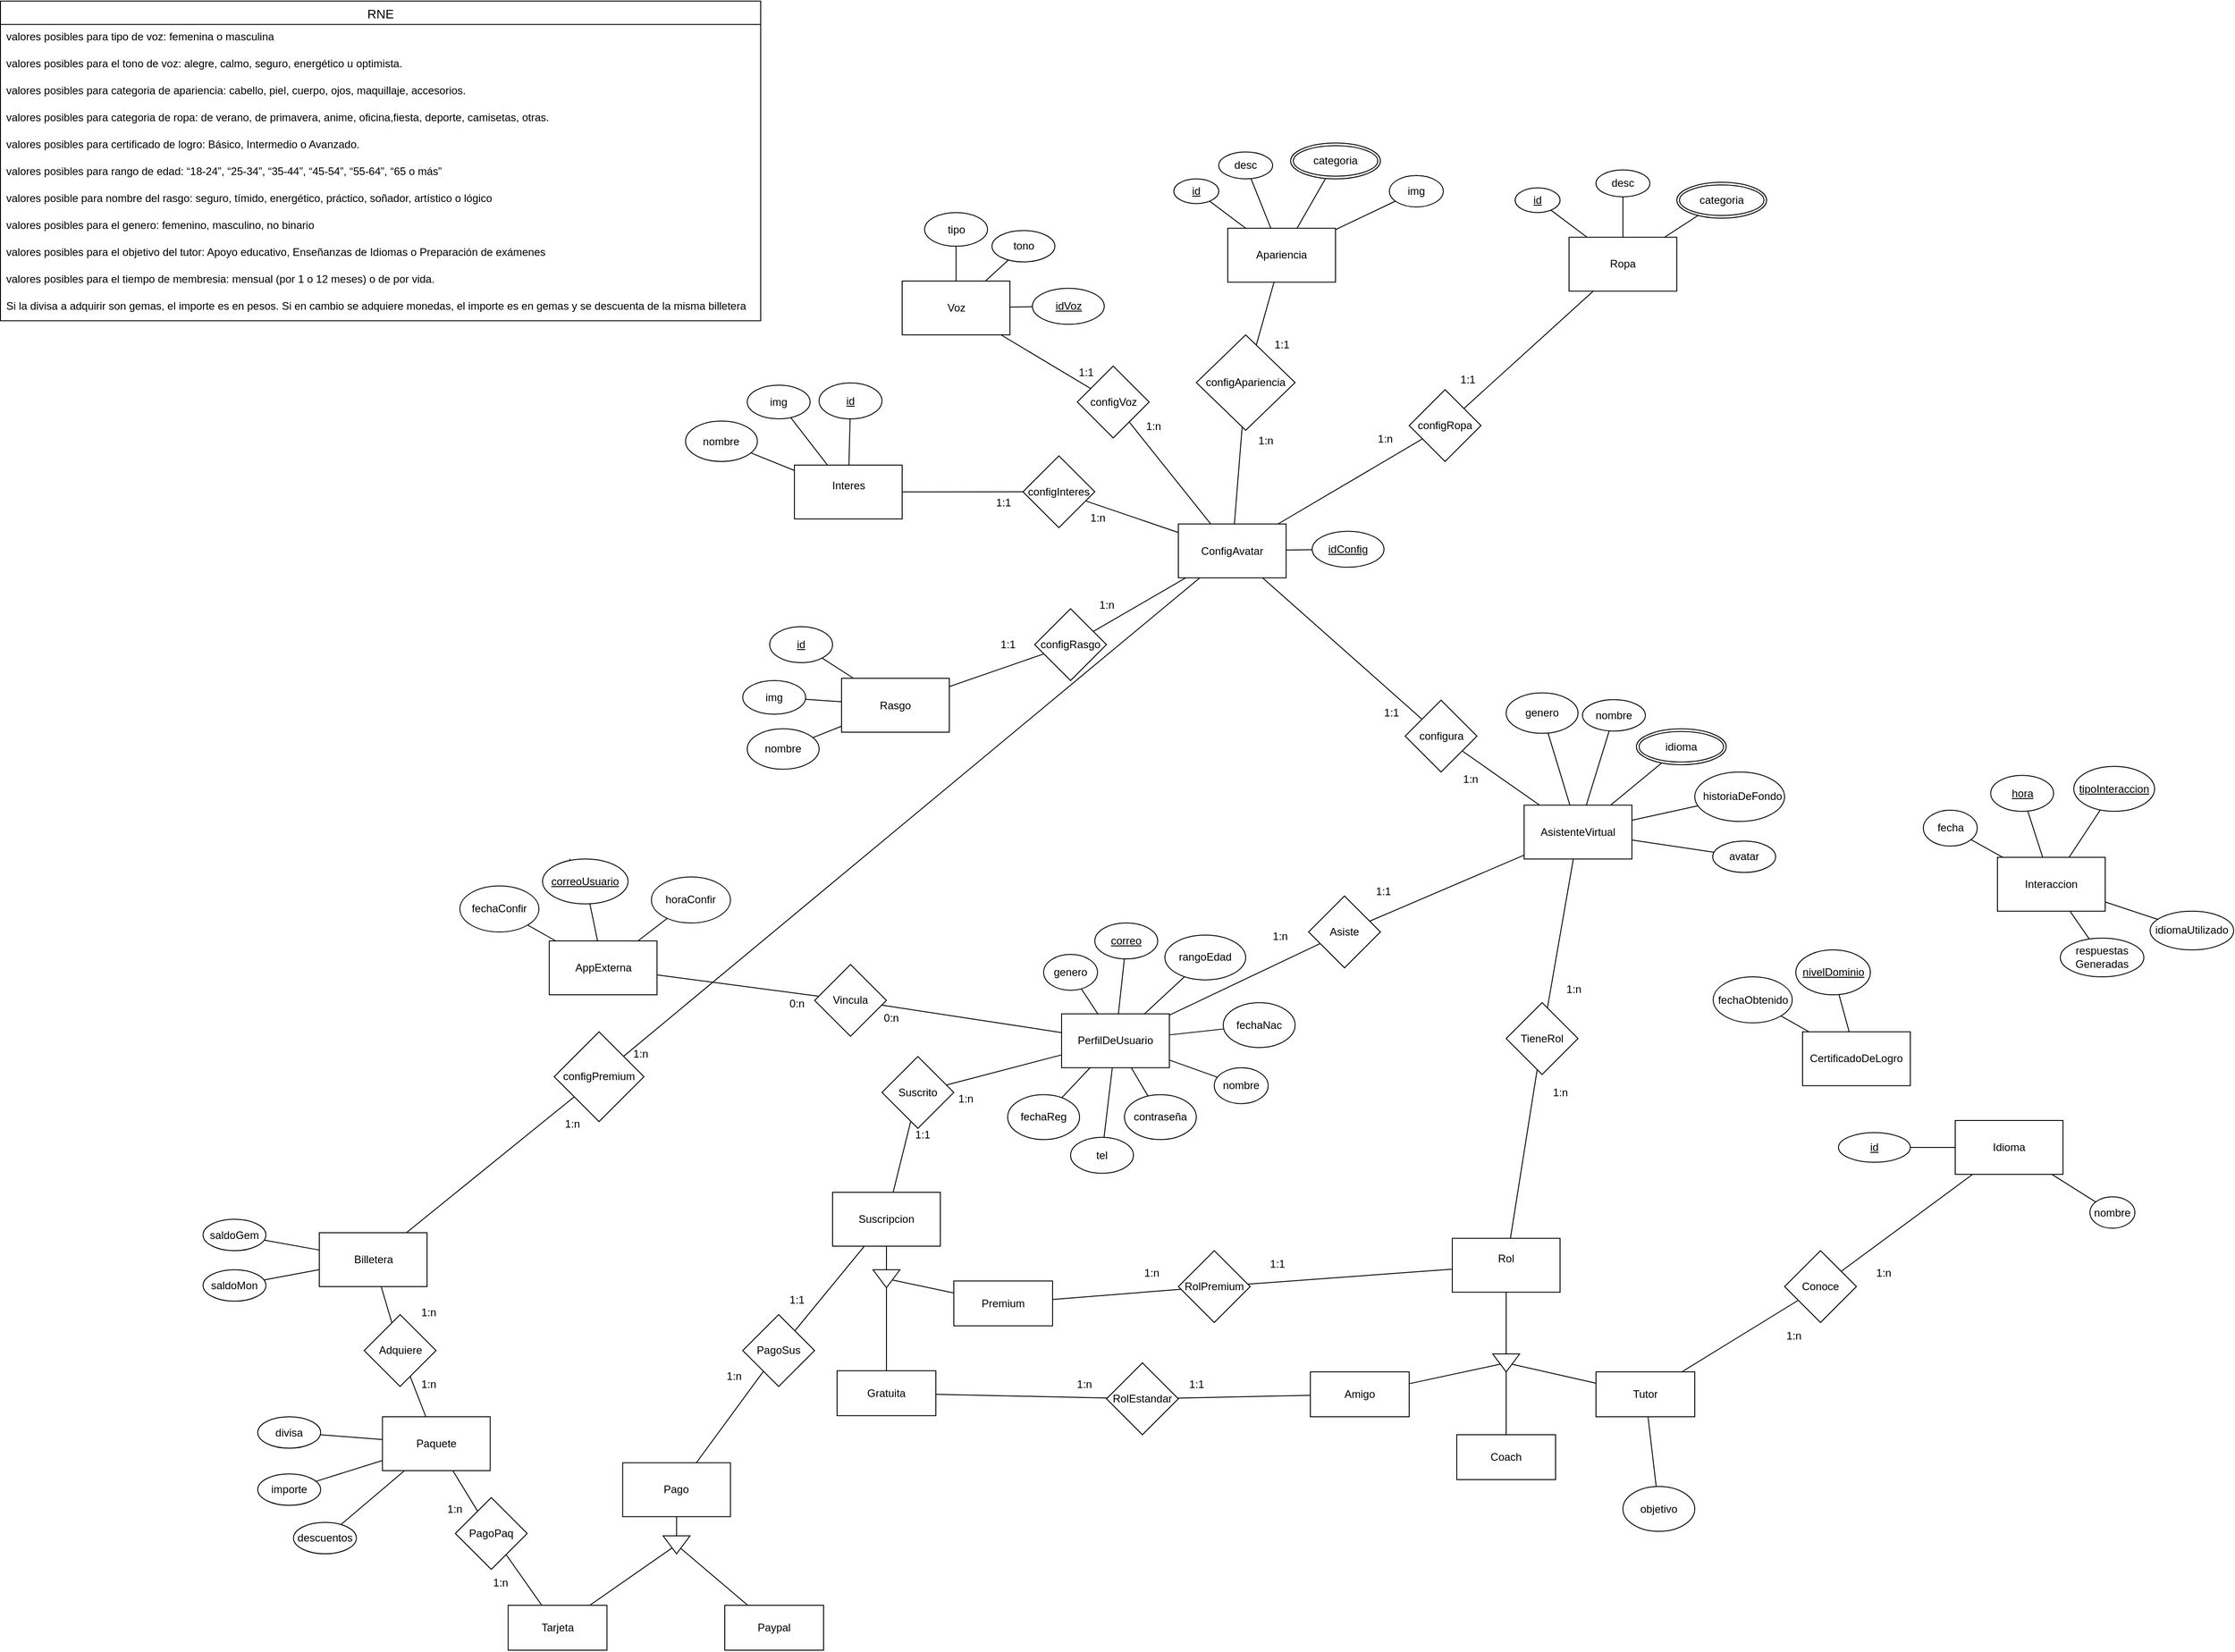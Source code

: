 <mxfile version="24.7.17">
  <diagram name="Page-1" id="PZSjXGrZAQiPclHjUj1C">
    <mxGraphModel dx="6000" dy="1987" grid="1" gridSize="10" guides="1" tooltips="1" connect="1" arrows="1" fold="1" page="1" pageScale="1" pageWidth="850" pageHeight="1100" math="0" shadow="0">
      <root>
        <mxCell id="0" />
        <mxCell id="1" parent="0" />
        <mxCell id="Rh4NYGwO05SISdUezt3Q-26" value="PerfilDeUsuario" style="rounded=0;whiteSpace=wrap;html=1;" parent="1" vertex="1">
          <mxGeometry x="-475" y="1251.25" width="120" height="60" as="geometry" />
        </mxCell>
        <mxCell id="Rh4NYGwO05SISdUezt3Q-31" value="nombre" style="ellipse;whiteSpace=wrap;html=1;" parent="1" vertex="1">
          <mxGeometry x="-305" y="1311.25" width="60" height="40" as="geometry" />
        </mxCell>
        <mxCell id="Rh4NYGwO05SISdUezt3Q-32" value="contraseña" style="ellipse;whiteSpace=wrap;html=1;" parent="1" vertex="1">
          <mxGeometry x="-405" y="1341.25" width="80" height="50" as="geometry" />
        </mxCell>
        <mxCell id="Rh4NYGwO05SISdUezt3Q-33" value="fechaNac" style="ellipse;whiteSpace=wrap;html=1;" parent="1" vertex="1">
          <mxGeometry x="-295" y="1238.75" width="80" height="50" as="geometry" />
        </mxCell>
        <mxCell id="Rh4NYGwO05SISdUezt3Q-39" style="rounded=0;orthogonalLoop=1;jettySize=auto;html=1;endArrow=none;endFill=0;" parent="1" source="Rh4NYGwO05SISdUezt3Q-34" target="Rh4NYGwO05SISdUezt3Q-26" edge="1">
          <mxGeometry relative="1" as="geometry" />
        </mxCell>
        <mxCell id="Rh4NYGwO05SISdUezt3Q-34" value="fechaReg" style="ellipse;whiteSpace=wrap;html=1;" parent="1" vertex="1">
          <mxGeometry x="-535" y="1341.25" width="80" height="50" as="geometry" />
        </mxCell>
        <mxCell id="Rh4NYGwO05SISdUezt3Q-35" value="rangoEdad" style="ellipse;whiteSpace=wrap;html=1;" parent="1" vertex="1">
          <mxGeometry x="-360" y="1163.44" width="90" height="50" as="geometry" />
        </mxCell>
        <mxCell id="Rh4NYGwO05SISdUezt3Q-36" value="genero" style="ellipse;whiteSpace=wrap;html=1;" parent="1" vertex="1">
          <mxGeometry x="-495" y="1185" width="60" height="40" as="geometry" />
        </mxCell>
        <mxCell id="Rh4NYGwO05SISdUezt3Q-37" value="tel" style="ellipse;whiteSpace=wrap;html=1;" parent="1" vertex="1">
          <mxGeometry x="-465" y="1388.75" width="70" height="40" as="geometry" />
        </mxCell>
        <mxCell id="Rh4NYGwO05SISdUezt3Q-41" style="rounded=0;orthogonalLoop=1;jettySize=auto;html=1;endArrow=none;endFill=0;" parent="1" source="Rh4NYGwO05SISdUezt3Q-132" target="Rh4NYGwO05SISdUezt3Q-26" edge="1">
          <mxGeometry relative="1" as="geometry" />
        </mxCell>
        <mxCell id="Rh4NYGwO05SISdUezt3Q-43" style="rounded=0;orthogonalLoop=1;jettySize=auto;html=1;endArrow=none;endFill=0;" parent="1" source="Rh4NYGwO05SISdUezt3Q-37" target="Rh4NYGwO05SISdUezt3Q-26" edge="1">
          <mxGeometry relative="1" as="geometry">
            <mxPoint x="-483" y="1209.25" as="sourcePoint" />
            <mxPoint x="-445" y="1263.25" as="targetPoint" />
          </mxGeometry>
        </mxCell>
        <mxCell id="Rh4NYGwO05SISdUezt3Q-44" style="rounded=0;orthogonalLoop=1;jettySize=auto;html=1;endArrow=none;endFill=0;" parent="1" source="Rh4NYGwO05SISdUezt3Q-36" target="Rh4NYGwO05SISdUezt3Q-26" edge="1">
          <mxGeometry relative="1" as="geometry">
            <mxPoint x="-345" y="1211.25" as="sourcePoint" />
            <mxPoint x="-435" y="1273.25" as="targetPoint" />
          </mxGeometry>
        </mxCell>
        <mxCell id="Rh4NYGwO05SISdUezt3Q-45" style="rounded=0;orthogonalLoop=1;jettySize=auto;html=1;endArrow=none;endFill=0;" parent="1" source="Rh4NYGwO05SISdUezt3Q-35" target="Rh4NYGwO05SISdUezt3Q-26" edge="1">
          <mxGeometry relative="1" as="geometry">
            <mxPoint x="-328" y="1214.25" as="sourcePoint" />
            <mxPoint x="-375" y="1261.25" as="targetPoint" />
          </mxGeometry>
        </mxCell>
        <mxCell id="Rh4NYGwO05SISdUezt3Q-46" style="rounded=0;orthogonalLoop=1;jettySize=auto;html=1;endArrow=none;endFill=0;" parent="1" source="Rh4NYGwO05SISdUezt3Q-26" target="Rh4NYGwO05SISdUezt3Q-33" edge="1">
          <mxGeometry relative="1" as="geometry">
            <mxPoint x="-318" y="1224.25" as="sourcePoint" />
            <mxPoint x="-365" y="1271.25" as="targetPoint" />
          </mxGeometry>
        </mxCell>
        <mxCell id="Rh4NYGwO05SISdUezt3Q-47" style="rounded=0;orthogonalLoop=1;jettySize=auto;html=1;endArrow=none;endFill=0;" parent="1" source="Rh4NYGwO05SISdUezt3Q-31" target="Rh4NYGwO05SISdUezt3Q-26" edge="1">
          <mxGeometry relative="1" as="geometry">
            <mxPoint x="-308" y="1234.25" as="sourcePoint" />
            <mxPoint x="-355" y="1281.25" as="targetPoint" />
          </mxGeometry>
        </mxCell>
        <mxCell id="Rh4NYGwO05SISdUezt3Q-48" style="rounded=0;orthogonalLoop=1;jettySize=auto;html=1;endArrow=none;endFill=0;" parent="1" source="Rh4NYGwO05SISdUezt3Q-26" target="Rh4NYGwO05SISdUezt3Q-32" edge="1">
          <mxGeometry relative="1" as="geometry">
            <mxPoint x="-298" y="1244.25" as="sourcePoint" />
            <mxPoint x="-345" y="1291.25" as="targetPoint" />
          </mxGeometry>
        </mxCell>
        <mxCell id="Rh4NYGwO05SISdUezt3Q-49" value="AsistenteVirtual" style="rounded=0;whiteSpace=wrap;html=1;" parent="1" vertex="1">
          <mxGeometry x="40" y="1018.75" width="120" height="60" as="geometry" />
        </mxCell>
        <mxCell id="Rh4NYGwO05SISdUezt3Q-50" value="nombre" style="ellipse;whiteSpace=wrap;html=1;" parent="1" vertex="1">
          <mxGeometry x="105" y="901.25" width="70" height="35" as="geometry" />
        </mxCell>
        <mxCell id="Rh4NYGwO05SISdUezt3Q-54" style="rounded=0;orthogonalLoop=1;jettySize=auto;html=1;endArrow=none;endFill=0;" parent="1" source="Rh4NYGwO05SISdUezt3Q-55" target="Rh4NYGwO05SISdUezt3Q-49" edge="1">
          <mxGeometry relative="1" as="geometry" />
        </mxCell>
        <mxCell id="Rh4NYGwO05SISdUezt3Q-55" value="avatar" style="ellipse;whiteSpace=wrap;html=1;" parent="1" vertex="1">
          <mxGeometry x="250" y="1058.75" width="70" height="35" as="geometry" />
        </mxCell>
        <mxCell id="Rh4NYGwO05SISdUezt3Q-56" value="&amp;nbsp; historiaDeFondo" style="ellipse;whiteSpace=wrap;html=1;" parent="1" vertex="1">
          <mxGeometry x="230" y="981.88" width="100" height="55" as="geometry" />
        </mxCell>
        <mxCell id="Rh4NYGwO05SISdUezt3Q-57" value="genero" style="ellipse;whiteSpace=wrap;html=1;" parent="1" vertex="1">
          <mxGeometry x="20" y="893.75" width="80" height="45" as="geometry" />
        </mxCell>
        <mxCell id="Rh4NYGwO05SISdUezt3Q-59" style="rounded=0;orthogonalLoop=1;jettySize=auto;html=1;endArrow=none;endFill=0;" parent="1" source="Rh4NYGwO05SISdUezt3Q-50" target="Rh4NYGwO05SISdUezt3Q-49" edge="1">
          <mxGeometry relative="1" as="geometry" />
        </mxCell>
        <mxCell id="Rh4NYGwO05SISdUezt3Q-61" style="rounded=0;orthogonalLoop=1;jettySize=auto;html=1;endArrow=none;endFill=0;" parent="1" source="Rh4NYGwO05SISdUezt3Q-57" target="Rh4NYGwO05SISdUezt3Q-49" edge="1">
          <mxGeometry relative="1" as="geometry">
            <mxPoint x="337" y="1044.25" as="sourcePoint" />
            <mxPoint x="375" y="1098.25" as="targetPoint" />
          </mxGeometry>
        </mxCell>
        <mxCell id="Rh4NYGwO05SISdUezt3Q-66" value="idioma" style="ellipse;shape=doubleEllipse;margin=3;whiteSpace=wrap;html=1;align=center;" parent="1" vertex="1">
          <mxGeometry x="165" y="933.75" width="100" height="40" as="geometry" />
        </mxCell>
        <mxCell id="Rh4NYGwO05SISdUezt3Q-68" style="rounded=0;orthogonalLoop=1;jettySize=auto;html=1;endArrow=none;endFill=0;" parent="1" source="Rh4NYGwO05SISdUezt3Q-66" target="Rh4NYGwO05SISdUezt3Q-49" edge="1">
          <mxGeometry relative="1" as="geometry">
            <mxPoint x="482" y="1039.25" as="sourcePoint" />
            <mxPoint x="435" y="1086.25" as="targetPoint" />
          </mxGeometry>
        </mxCell>
        <mxCell id="Rh4NYGwO05SISdUezt3Q-69" value="Idioma" style="rounded=0;whiteSpace=wrap;html=1;" parent="1" vertex="1">
          <mxGeometry x="520" y="1370" width="120" height="60" as="geometry" />
        </mxCell>
        <mxCell id="Rh4NYGwO05SISdUezt3Q-70" value="id" style="ellipse;whiteSpace=wrap;html=1;align=center;fontStyle=4;" parent="1" vertex="1">
          <mxGeometry x="390" y="1383.5" width="80" height="33" as="geometry" />
        </mxCell>
        <mxCell id="Rh4NYGwO05SISdUezt3Q-71" value="&lt;br&gt;&lt;span style=&quot;color: rgb(0, 0, 0); font-family: Helvetica; font-size: 12px; font-style: normal; font-variant-ligatures: normal; font-variant-caps: normal; font-weight: 400; letter-spacing: normal; orphans: 2; text-align: center; text-indent: 0px; text-transform: none; widows: 2; word-spacing: 0px; -webkit-text-stroke-width: 0px; white-space: normal; background-color: rgb(251, 251, 251); float: none; display: inline !important;&quot;&gt;nombre&lt;/span&gt;&lt;div&gt;&lt;br/&gt;&lt;/div&gt;" style="ellipse;whiteSpace=wrap;html=1;" parent="1" vertex="1">
          <mxGeometry x="670" y="1455" width="50" height="35" as="geometry" />
        </mxCell>
        <mxCell id="Rh4NYGwO05SISdUezt3Q-72" style="rounded=0;orthogonalLoop=1;jettySize=auto;html=1;endArrow=none;endFill=0;" parent="1" source="Rh4NYGwO05SISdUezt3Q-69" target="Rh4NYGwO05SISdUezt3Q-71" edge="1">
          <mxGeometry relative="1" as="geometry">
            <mxPoint x="445" y="1268" as="sourcePoint" />
            <mxPoint x="488" y="1284" as="targetPoint" />
          </mxGeometry>
        </mxCell>
        <mxCell id="Rh4NYGwO05SISdUezt3Q-73" style="rounded=0;orthogonalLoop=1;jettySize=auto;html=1;endArrow=none;endFill=0;" parent="1" source="Rh4NYGwO05SISdUezt3Q-70" target="Rh4NYGwO05SISdUezt3Q-69" edge="1">
          <mxGeometry relative="1" as="geometry">
            <mxPoint x="455" y="1278" as="sourcePoint" />
            <mxPoint x="498" y="1294" as="targetPoint" />
          </mxGeometry>
        </mxCell>
        <mxCell id="Rh4NYGwO05SISdUezt3Q-74" value="Voz" style="rounded=0;whiteSpace=wrap;html=1;" parent="1" vertex="1">
          <mxGeometry x="-652.5" y="435" width="120" height="60" as="geometry" />
        </mxCell>
        <mxCell id="Rh4NYGwO05SISdUezt3Q-75" value="tipo" style="ellipse;whiteSpace=wrap;html=1;" parent="1" vertex="1">
          <mxGeometry x="-627.5" y="358.75" width="70" height="37.5" as="geometry" />
        </mxCell>
        <mxCell id="Rh4NYGwO05SISdUezt3Q-78" value="tono" style="ellipse;whiteSpace=wrap;html=1;" parent="1" vertex="1">
          <mxGeometry x="-552.5" y="378.75" width="70" height="35" as="geometry" />
        </mxCell>
        <mxCell id="Rh4NYGwO05SISdUezt3Q-80" style="rounded=0;orthogonalLoop=1;jettySize=auto;html=1;endArrow=none;endFill=0;" parent="1" source="Rh4NYGwO05SISdUezt3Q-74" target="Rh4NYGwO05SISdUezt3Q-131" edge="1">
          <mxGeometry relative="1" as="geometry">
            <mxPoint x="-980.5" y="314.25" as="sourcePoint" />
            <mxPoint x="-487.385" y="460.265" as="targetPoint" />
          </mxGeometry>
        </mxCell>
        <mxCell id="Rh4NYGwO05SISdUezt3Q-83" style="rounded=0;orthogonalLoop=1;jettySize=auto;html=1;endArrow=none;endFill=0;" parent="1" source="Rh4NYGwO05SISdUezt3Q-78" target="Rh4NYGwO05SISdUezt3Q-74" edge="1">
          <mxGeometry relative="1" as="geometry">
            <mxPoint x="-602.5" y="534.25" as="sourcePoint" />
            <mxPoint x="-688.5" y="560.25" as="targetPoint" />
          </mxGeometry>
        </mxCell>
        <mxCell id="Rh4NYGwO05SISdUezt3Q-84" style="rounded=0;orthogonalLoop=1;jettySize=auto;html=1;endArrow=none;endFill=0;" parent="1" source="Rh4NYGwO05SISdUezt3Q-75" target="Rh4NYGwO05SISdUezt3Q-74" edge="1">
          <mxGeometry relative="1" as="geometry">
            <mxPoint x="-742.729" y="486.38" as="sourcePoint" />
            <mxPoint x="-678.5" y="570.25" as="targetPoint" />
          </mxGeometry>
        </mxCell>
        <mxCell id="Rh4NYGwO05SISdUezt3Q-123" value="Rasgo" style="rounded=0;whiteSpace=wrap;html=1;" parent="1" vertex="1">
          <mxGeometry x="-720" y="877.5" width="120" height="60" as="geometry" />
        </mxCell>
        <mxCell id="Rh4NYGwO05SISdUezt3Q-124" value="img" style="ellipse;whiteSpace=wrap;html=1;" parent="1" vertex="1">
          <mxGeometry x="-830" y="880" width="70" height="37.5" as="geometry" />
        </mxCell>
        <mxCell id="Rh4NYGwO05SISdUezt3Q-125" value="nombre" style="ellipse;whiteSpace=wrap;html=1;" parent="1" vertex="1">
          <mxGeometry x="-825" y="933.75" width="80" height="45" as="geometry" />
        </mxCell>
        <mxCell id="Rh4NYGwO05SISdUezt3Q-127" style="rounded=0;orthogonalLoop=1;jettySize=auto;html=1;endArrow=none;endFill=0;" parent="1" source="Rh4NYGwO05SISdUezt3Q-123" target="Rh4NYGwO05SISdUezt3Q-130" edge="1">
          <mxGeometry relative="1" as="geometry">
            <mxPoint x="-1078" y="735.5" as="sourcePoint" />
            <mxPoint x="-1115" y="798.5" as="targetPoint" />
          </mxGeometry>
        </mxCell>
        <mxCell id="Rh4NYGwO05SISdUezt3Q-128" style="rounded=0;orthogonalLoop=1;jettySize=auto;html=1;endArrow=none;endFill=0;" parent="1" source="Rh4NYGwO05SISdUezt3Q-125" target="Rh4NYGwO05SISdUezt3Q-123" edge="1">
          <mxGeometry relative="1" as="geometry">
            <mxPoint x="-763.875" y="976.712" as="sourcePoint" />
            <mxPoint x="-786" y="981.5" as="targetPoint" />
          </mxGeometry>
        </mxCell>
        <mxCell id="Rh4NYGwO05SISdUezt3Q-129" style="rounded=0;orthogonalLoop=1;jettySize=auto;html=1;endArrow=none;endFill=0;" parent="1" source="Rh4NYGwO05SISdUezt3Q-124" target="Rh4NYGwO05SISdUezt3Q-123" edge="1">
          <mxGeometry relative="1" as="geometry">
            <mxPoint x="-840.229" y="907.63" as="sourcePoint" />
            <mxPoint x="-776" y="991.5" as="targetPoint" />
          </mxGeometry>
        </mxCell>
        <mxCell id="Rh4NYGwO05SISdUezt3Q-130" value="id" style="ellipse;whiteSpace=wrap;html=1;align=center;fontStyle=4;" parent="1" vertex="1">
          <mxGeometry x="-800" y="820" width="70" height="40" as="geometry" />
        </mxCell>
        <mxCell id="Rh4NYGwO05SISdUezt3Q-131" value="idVoz" style="ellipse;whiteSpace=wrap;html=1;align=center;fontStyle=4;" parent="1" vertex="1">
          <mxGeometry x="-507.5" y="443.13" width="80" height="40" as="geometry" />
        </mxCell>
        <mxCell id="Rh4NYGwO05SISdUezt3Q-132" value="correo" style="ellipse;whiteSpace=wrap;html=1;align=center;fontStyle=4;" parent="1" vertex="1">
          <mxGeometry x="-438" y="1150" width="70" height="40" as="geometry" />
        </mxCell>
        <mxCell id="Rh4NYGwO05SISdUezt3Q-135" value="&lt;div&gt;Interes&lt;/div&gt;&lt;div&gt;&lt;br&gt;&lt;/div&gt;" style="rounded=0;whiteSpace=wrap;html=1;" parent="1" vertex="1">
          <mxGeometry x="-772.5" y="640" width="120" height="60" as="geometry" />
        </mxCell>
        <mxCell id="Rh4NYGwO05SISdUezt3Q-139" style="rounded=0;orthogonalLoop=1;jettySize=auto;html=1;endArrow=none;endFill=0;" parent="1" source="6JGSBL4FZQN6A4Yuppfm-2" target="Rh4NYGwO05SISdUezt3Q-135" edge="1">
          <mxGeometry relative="1" as="geometry">
            <mxPoint x="-766.545" y="609.75" as="sourcePoint" />
            <mxPoint x="-811" y="766.5" as="targetPoint" />
          </mxGeometry>
        </mxCell>
        <mxCell id="Rh4NYGwO05SISdUezt3Q-140" style="rounded=0;orthogonalLoop=1;jettySize=auto;html=1;endArrow=none;endFill=0;" parent="1" source="6JGSBL4FZQN6A4Yuppfm-3" target="Rh4NYGwO05SISdUezt3Q-135" edge="1">
          <mxGeometry relative="1" as="geometry">
            <mxPoint x="-805" y="635.467" as="sourcePoint" />
            <mxPoint x="-801" y="776.5" as="targetPoint" />
          </mxGeometry>
        </mxCell>
        <mxCell id="Rh4NYGwO05SISdUezt3Q-142" value="Apariencia" style="rounded=0;whiteSpace=wrap;html=1;" parent="1" vertex="1">
          <mxGeometry x="-290" y="376.25" width="120" height="60" as="geometry" />
        </mxCell>
        <mxCell id="Rh4NYGwO05SISdUezt3Q-143" value="img" style="ellipse;whiteSpace=wrap;html=1;" parent="1" vertex="1">
          <mxGeometry x="-110" y="317.5" width="60" height="35" as="geometry" />
        </mxCell>
        <mxCell id="Rh4NYGwO05SISdUezt3Q-144" value="desc" style="ellipse;whiteSpace=wrap;html=1;" parent="1" vertex="1">
          <mxGeometry x="-300" y="291.25" width="60" height="30" as="geometry" />
        </mxCell>
        <mxCell id="Rh4NYGwO05SISdUezt3Q-145" style="rounded=0;orthogonalLoop=1;jettySize=auto;html=1;endArrow=none;endFill=0;" parent="1" source="Rh4NYGwO05SISdUezt3Q-142" target="Rh4NYGwO05SISdUezt3Q-148" edge="1">
          <mxGeometry relative="1" as="geometry">
            <mxPoint x="-648" y="224.25" as="sourcePoint" />
            <mxPoint x="-685" y="287.25" as="targetPoint" />
          </mxGeometry>
        </mxCell>
        <mxCell id="Rh4NYGwO05SISdUezt3Q-146" style="rounded=0;orthogonalLoop=1;jettySize=auto;html=1;endArrow=none;endFill=0;" parent="1" source="Rh4NYGwO05SISdUezt3Q-144" target="Rh4NYGwO05SISdUezt3Q-142" edge="1">
          <mxGeometry relative="1" as="geometry">
            <mxPoint x="-270" y="444.25" as="sourcePoint" />
            <mxPoint x="-356" y="470.25" as="targetPoint" />
          </mxGeometry>
        </mxCell>
        <mxCell id="Rh4NYGwO05SISdUezt3Q-147" style="rounded=0;orthogonalLoop=1;jettySize=auto;html=1;endArrow=none;endFill=0;" parent="1" source="Rh4NYGwO05SISdUezt3Q-143" target="Rh4NYGwO05SISdUezt3Q-142" edge="1">
          <mxGeometry relative="1" as="geometry">
            <mxPoint x="-410.229" y="396.38" as="sourcePoint" />
            <mxPoint x="-346" y="480.25" as="targetPoint" />
          </mxGeometry>
        </mxCell>
        <mxCell id="Rh4NYGwO05SISdUezt3Q-148" value="id" style="ellipse;whiteSpace=wrap;html=1;align=center;fontStyle=4;" parent="1" vertex="1">
          <mxGeometry x="-350" y="321.25" width="50" height="27.5" as="geometry" />
        </mxCell>
        <mxCell id="Rh4NYGwO05SISdUezt3Q-149" value="categoria" style="ellipse;shape=doubleEllipse;margin=3;whiteSpace=wrap;html=1;align=center;" parent="1" vertex="1">
          <mxGeometry x="-220" y="281.25" width="100" height="40" as="geometry" />
        </mxCell>
        <mxCell id="Rh4NYGwO05SISdUezt3Q-150" style="rounded=0;orthogonalLoop=1;jettySize=auto;html=1;endArrow=none;endFill=0;" parent="1" source="Rh4NYGwO05SISdUezt3Q-149" target="Rh4NYGwO05SISdUezt3Q-142" edge="1">
          <mxGeometry relative="1" as="geometry">
            <mxPoint x="-302" y="302.25" as="sourcePoint" />
            <mxPoint x="-241" y="386.25" as="targetPoint" />
          </mxGeometry>
        </mxCell>
        <mxCell id="Rh4NYGwO05SISdUezt3Q-151" value="Ropa" style="rounded=0;whiteSpace=wrap;html=1;" parent="1" vertex="1">
          <mxGeometry x="90" y="386.25" width="120" height="60" as="geometry" />
        </mxCell>
        <mxCell id="Rh4NYGwO05SISdUezt3Q-153" value="desc" style="ellipse;whiteSpace=wrap;html=1;" parent="1" vertex="1">
          <mxGeometry x="120" y="311.25" width="60" height="30" as="geometry" />
        </mxCell>
        <mxCell id="Rh4NYGwO05SISdUezt3Q-154" style="rounded=0;orthogonalLoop=1;jettySize=auto;html=1;endArrow=none;endFill=0;" parent="1" source="Rh4NYGwO05SISdUezt3Q-151" target="Rh4NYGwO05SISdUezt3Q-157" edge="1">
          <mxGeometry relative="1" as="geometry">
            <mxPoint x="-268" y="234.25" as="sourcePoint" />
            <mxPoint x="-305" y="297.25" as="targetPoint" />
          </mxGeometry>
        </mxCell>
        <mxCell id="Rh4NYGwO05SISdUezt3Q-155" style="rounded=0;orthogonalLoop=1;jettySize=auto;html=1;endArrow=none;endFill=0;" parent="1" source="Rh4NYGwO05SISdUezt3Q-153" target="Rh4NYGwO05SISdUezt3Q-151" edge="1">
          <mxGeometry relative="1" as="geometry">
            <mxPoint x="110" y="454.25" as="sourcePoint" />
            <mxPoint x="24" y="480.25" as="targetPoint" />
          </mxGeometry>
        </mxCell>
        <mxCell id="Rh4NYGwO05SISdUezt3Q-157" value="id" style="ellipse;whiteSpace=wrap;html=1;align=center;fontStyle=4;" parent="1" vertex="1">
          <mxGeometry x="30" y="331.25" width="50" height="27.5" as="geometry" />
        </mxCell>
        <mxCell id="Rh4NYGwO05SISdUezt3Q-158" value="categoria" style="ellipse;shape=doubleEllipse;margin=3;whiteSpace=wrap;html=1;align=center;" parent="1" vertex="1">
          <mxGeometry x="210" y="325" width="100" height="40" as="geometry" />
        </mxCell>
        <mxCell id="Rh4NYGwO05SISdUezt3Q-159" style="rounded=0;orthogonalLoop=1;jettySize=auto;html=1;endArrow=none;endFill=0;" parent="1" source="Rh4NYGwO05SISdUezt3Q-158" target="Rh4NYGwO05SISdUezt3Q-151" edge="1">
          <mxGeometry relative="1" as="geometry">
            <mxPoint x="78" y="312.25" as="sourcePoint" />
            <mxPoint x="139" y="396.25" as="targetPoint" />
          </mxGeometry>
        </mxCell>
        <mxCell id="3TIy69d771nKiDWh88w1-1" value="Asiste" style="rhombus;whiteSpace=wrap;html=1;" parent="1" vertex="1">
          <mxGeometry x="-200" y="1120" width="80" height="80" as="geometry" />
        </mxCell>
        <mxCell id="3TIy69d771nKiDWh88w1-4" style="rounded=0;orthogonalLoop=1;jettySize=auto;html=1;endArrow=none;endFill=0;" parent="1" source="3TIy69d771nKiDWh88w1-1" target="Rh4NYGwO05SISdUezt3Q-49" edge="1">
          <mxGeometry relative="1" as="geometry">
            <mxPoint x="270" y="1008" as="sourcePoint" />
            <mxPoint x="170" y="1040" as="targetPoint" />
          </mxGeometry>
        </mxCell>
        <mxCell id="3TIy69d771nKiDWh88w1-28" style="rounded=0;orthogonalLoop=1;jettySize=auto;html=1;endArrow=none;endFill=0;" parent="1" source="Rh4NYGwO05SISdUezt3Q-135" target="6JGSBL4FZQN6A4Yuppfm-1" edge="1">
          <mxGeometry relative="1" as="geometry">
            <mxPoint x="-790.001" y="490" as="sourcePoint" />
            <mxPoint x="-714.493" y="611" as="targetPoint" />
          </mxGeometry>
        </mxCell>
        <mxCell id="3TIy69d771nKiDWh88w1-51" value="ConfigAvatar" style="rounded=0;whiteSpace=wrap;html=1;" parent="1" vertex="1">
          <mxGeometry x="-345" y="705.62" width="120" height="60" as="geometry" />
        </mxCell>
        <mxCell id="3TIy69d771nKiDWh88w1-54" style="rounded=0;orthogonalLoop=1;jettySize=auto;html=1;endArrow=none;endFill=0;" parent="1" source="3TIy69d771nKiDWh88w1-51" target="3TIy69d771nKiDWh88w1-57" edge="1">
          <mxGeometry relative="1" as="geometry">
            <mxPoint x="-673" y="584.87" as="sourcePoint" />
            <mxPoint x="-179.885" y="730.885" as="targetPoint" />
          </mxGeometry>
        </mxCell>
        <mxCell id="3TIy69d771nKiDWh88w1-57" value="idConfig" style="ellipse;whiteSpace=wrap;html=1;align=center;fontStyle=4;" parent="1" vertex="1">
          <mxGeometry x="-196" y="713.75" width="80" height="40" as="geometry" />
        </mxCell>
        <mxCell id="3TIy69d771nKiDWh88w1-58" value="configRasgo" style="rhombus;whiteSpace=wrap;html=1;" parent="1" vertex="1">
          <mxGeometry x="-505" y="800" width="80" height="80" as="geometry" />
        </mxCell>
        <mxCell id="3TIy69d771nKiDWh88w1-59" style="rounded=0;orthogonalLoop=1;jettySize=auto;html=1;endArrow=none;endFill=0;" parent="1" source="3TIy69d771nKiDWh88w1-58" target="Rh4NYGwO05SISdUezt3Q-123" edge="1">
          <mxGeometry relative="1" as="geometry">
            <mxPoint x="-515" y="788" as="sourcePoint" />
            <mxPoint x="-625" y="832" as="targetPoint" />
          </mxGeometry>
        </mxCell>
        <mxCell id="3TIy69d771nKiDWh88w1-60" style="rounded=0;orthogonalLoop=1;jettySize=auto;html=1;endArrow=none;endFill=0;" parent="1" source="3TIy69d771nKiDWh88w1-51" target="3TIy69d771nKiDWh88w1-58" edge="1">
          <mxGeometry relative="1" as="geometry">
            <mxPoint x="-305" y="839" as="sourcePoint" />
            <mxPoint x="-605" y="830" as="targetPoint" />
          </mxGeometry>
        </mxCell>
        <mxCell id="3TIy69d771nKiDWh88w1-61" value="1:1" style="text;html=1;align=center;verticalAlign=middle;whiteSpace=wrap;rounded=0;" parent="1" vertex="1">
          <mxGeometry x="-557.5" y="824.37" width="45" height="31.25" as="geometry" />
        </mxCell>
        <mxCell id="3TIy69d771nKiDWh88w1-62" value="1:n" style="text;html=1;align=center;verticalAlign=middle;whiteSpace=wrap;rounded=0;" parent="1" vertex="1">
          <mxGeometry x="-447" y="780" width="45" height="31.25" as="geometry" />
        </mxCell>
        <mxCell id="3TIy69d771nKiDWh88w1-63" value="configInteres" style="rhombus;whiteSpace=wrap;html=1;" parent="1" vertex="1">
          <mxGeometry x="-518" y="629.75" width="80" height="80" as="geometry" />
        </mxCell>
        <mxCell id="3TIy69d771nKiDWh88w1-64" style="rounded=0;orthogonalLoop=1;jettySize=auto;html=1;endArrow=none;endFill=0;" parent="1" source="3TIy69d771nKiDWh88w1-63" target="Rh4NYGwO05SISdUezt3Q-135" edge="1">
          <mxGeometry relative="1" as="geometry">
            <mxPoint x="-528" y="617.75" as="sourcePoint" />
            <mxPoint x="-613" y="716" as="targetPoint" />
          </mxGeometry>
        </mxCell>
        <mxCell id="3TIy69d771nKiDWh88w1-65" style="rounded=0;orthogonalLoop=1;jettySize=auto;html=1;endArrow=none;endFill=0;" parent="1" source="3TIy69d771nKiDWh88w1-51" target="3TIy69d771nKiDWh88w1-63" edge="1">
          <mxGeometry relative="1" as="geometry">
            <mxPoint x="-350" y="595" as="sourcePoint" />
            <mxPoint x="-618" y="659.75" as="targetPoint" />
          </mxGeometry>
        </mxCell>
        <mxCell id="3TIy69d771nKiDWh88w1-66" value="1:1" style="text;html=1;align=center;verticalAlign=middle;whiteSpace=wrap;rounded=0;" parent="1" vertex="1">
          <mxGeometry x="-562.5" y="666.63" width="45" height="31.25" as="geometry" />
        </mxCell>
        <mxCell id="3TIy69d771nKiDWh88w1-67" value="1:n" style="text;html=1;align=center;verticalAlign=middle;whiteSpace=wrap;rounded=0;" parent="1" vertex="1">
          <mxGeometry x="-457.5" y="683.75" width="45" height="31.25" as="geometry" />
        </mxCell>
        <mxCell id="3TIy69d771nKiDWh88w1-68" value="configVoz" style="rhombus;whiteSpace=wrap;html=1;" parent="1" vertex="1">
          <mxGeometry x="-457.5" y="529.75" width="80" height="80" as="geometry" />
        </mxCell>
        <mxCell id="3TIy69d771nKiDWh88w1-69" style="rounded=0;orthogonalLoop=1;jettySize=auto;html=1;endArrow=none;endFill=0;" parent="1" source="3TIy69d771nKiDWh88w1-68" target="Rh4NYGwO05SISdUezt3Q-74" edge="1">
          <mxGeometry relative="1" as="geometry">
            <mxPoint x="-467.5" y="517.75" as="sourcePoint" />
            <mxPoint x="-552.5" y="616" as="targetPoint" />
          </mxGeometry>
        </mxCell>
        <mxCell id="3TIy69d771nKiDWh88w1-70" style="rounded=0;orthogonalLoop=1;jettySize=auto;html=1;endArrow=none;endFill=0;" parent="1" source="3TIy69d771nKiDWh88w1-51" target="3TIy69d771nKiDWh88w1-68" edge="1">
          <mxGeometry relative="1" as="geometry">
            <mxPoint x="-289.5" y="495" as="sourcePoint" />
            <mxPoint x="-557.5" y="559.75" as="targetPoint" />
          </mxGeometry>
        </mxCell>
        <mxCell id="3TIy69d771nKiDWh88w1-71" value="1:1" style="text;html=1;align=center;verticalAlign=middle;whiteSpace=wrap;rounded=0;" parent="1" vertex="1">
          <mxGeometry x="-470" y="521.25" width="45" height="31.25" as="geometry" />
        </mxCell>
        <mxCell id="3TIy69d771nKiDWh88w1-72" value="1:n" style="text;html=1;align=center;verticalAlign=middle;whiteSpace=wrap;rounded=0;" parent="1" vertex="1">
          <mxGeometry x="-395" y="581.75" width="45" height="31.25" as="geometry" />
        </mxCell>
        <mxCell id="3TIy69d771nKiDWh88w1-73" value="configApariencia" style="rhombus;whiteSpace=wrap;html=1;" parent="1" vertex="1">
          <mxGeometry x="-325" y="495" width="110" height="106.25" as="geometry" />
        </mxCell>
        <mxCell id="3TIy69d771nKiDWh88w1-74" style="rounded=0;orthogonalLoop=1;jettySize=auto;html=1;endArrow=none;endFill=0;" parent="1" source="3TIy69d771nKiDWh88w1-73" target="3TIy69d771nKiDWh88w1-51" edge="1">
          <mxGeometry relative="1" as="geometry">
            <mxPoint x="-228" y="517.75" as="sourcePoint" />
            <mxPoint x="-313" y="616" as="targetPoint" />
          </mxGeometry>
        </mxCell>
        <mxCell id="3TIy69d771nKiDWh88w1-75" style="rounded=0;orthogonalLoop=1;jettySize=auto;html=1;endArrow=none;endFill=0;" parent="1" source="Rh4NYGwO05SISdUezt3Q-142" target="3TIy69d771nKiDWh88w1-73" edge="1">
          <mxGeometry relative="1" as="geometry">
            <mxPoint x="-50" y="495" as="sourcePoint" />
            <mxPoint x="-318" y="559.75" as="targetPoint" />
          </mxGeometry>
        </mxCell>
        <mxCell id="3TIy69d771nKiDWh88w1-76" value="1:1" style="text;html=1;align=center;verticalAlign=middle;whiteSpace=wrap;rounded=0;" parent="1" vertex="1">
          <mxGeometry x="-252.5" y="490" width="45" height="31.25" as="geometry" />
        </mxCell>
        <mxCell id="3TIy69d771nKiDWh88w1-77" value="1:n" style="text;html=1;align=center;verticalAlign=middle;whiteSpace=wrap;rounded=0;" parent="1" vertex="1">
          <mxGeometry x="-270" y="596.88" width="45" height="31.25" as="geometry" />
        </mxCell>
        <mxCell id="3TIy69d771nKiDWh88w1-78" value="configRopa" style="rhombus;whiteSpace=wrap;html=1;" parent="1" vertex="1">
          <mxGeometry x="-88" y="556" width="80" height="80" as="geometry" />
        </mxCell>
        <mxCell id="3TIy69d771nKiDWh88w1-79" style="rounded=0;orthogonalLoop=1;jettySize=auto;html=1;endArrow=none;endFill=0;" parent="1" source="3TIy69d771nKiDWh88w1-78" target="3TIy69d771nKiDWh88w1-51" edge="1">
          <mxGeometry relative="1" as="geometry">
            <mxPoint x="-98" y="544" as="sourcePoint" />
            <mxPoint x="-183" y="642.25" as="targetPoint" />
          </mxGeometry>
        </mxCell>
        <mxCell id="3TIy69d771nKiDWh88w1-80" style="rounded=0;orthogonalLoop=1;jettySize=auto;html=1;endArrow=none;endFill=0;" parent="1" source="Rh4NYGwO05SISdUezt3Q-151" target="3TIy69d771nKiDWh88w1-78" edge="1">
          <mxGeometry relative="1" as="geometry">
            <mxPoint x="80" y="521.25" as="sourcePoint" />
            <mxPoint x="-188" y="586" as="targetPoint" />
          </mxGeometry>
        </mxCell>
        <mxCell id="3TIy69d771nKiDWh88w1-81" value="1:1" style="text;html=1;align=center;verticalAlign=middle;whiteSpace=wrap;rounded=0;" parent="1" vertex="1">
          <mxGeometry x="-45" y="529.75" width="45" height="31.25" as="geometry" />
        </mxCell>
        <mxCell id="3TIy69d771nKiDWh88w1-82" value="1:n" style="text;html=1;align=center;verticalAlign=middle;whiteSpace=wrap;rounded=0;" parent="1" vertex="1">
          <mxGeometry x="-137.5" y="595" width="45" height="31.25" as="geometry" />
        </mxCell>
        <mxCell id="3TIy69d771nKiDWh88w1-84" value="configura" style="rhombus;whiteSpace=wrap;html=1;" parent="1" vertex="1">
          <mxGeometry x="-92.5" y="901.88" width="80" height="80" as="geometry" />
        </mxCell>
        <mxCell id="3TIy69d771nKiDWh88w1-85" style="rounded=0;orthogonalLoop=1;jettySize=auto;html=1;endArrow=none;endFill=0;" parent="1" source="3TIy69d771nKiDWh88w1-84" target="3TIy69d771nKiDWh88w1-51" edge="1">
          <mxGeometry relative="1" as="geometry">
            <mxPoint x="-145.622" y="912.622" as="sourcePoint" />
            <mxPoint x="-383" y="982.5" as="targetPoint" />
          </mxGeometry>
        </mxCell>
        <mxCell id="3TIy69d771nKiDWh88w1-86" style="rounded=0;orthogonalLoop=1;jettySize=auto;html=1;endArrow=none;endFill=0;" parent="1" source="Rh4NYGwO05SISdUezt3Q-49" target="3TIy69d771nKiDWh88w1-84" edge="1">
          <mxGeometry relative="1" as="geometry">
            <mxPoint x="-100" y="780.25" as="sourcePoint" />
            <mxPoint x="-368" y="845" as="targetPoint" />
          </mxGeometry>
        </mxCell>
        <mxCell id="xpJBkuAklqcqO7udE7nf-1" value="Rol&lt;div&gt;&lt;br&gt;&lt;/div&gt;" style="rounded=0;whiteSpace=wrap;html=1;" parent="1" vertex="1">
          <mxGeometry x="-40" y="1501.25" width="120" height="60" as="geometry" />
        </mxCell>
        <mxCell id="xpJBkuAklqcqO7udE7nf-5" value="Amigo" style="html=1;whiteSpace=wrap;" parent="1" vertex="1">
          <mxGeometry x="-198" y="1650" width="110" height="50" as="geometry" />
        </mxCell>
        <mxCell id="xpJBkuAklqcqO7udE7nf-7" value="Tutor" style="html=1;whiteSpace=wrap;" parent="1" vertex="1">
          <mxGeometry x="120" y="1650" width="110" height="50" as="geometry" />
        </mxCell>
        <mxCell id="xpJBkuAklqcqO7udE7nf-9" value="Coach" style="html=1;whiteSpace=wrap;" parent="1" vertex="1">
          <mxGeometry x="-35" y="1720" width="110" height="50" as="geometry" />
        </mxCell>
        <mxCell id="xpJBkuAklqcqO7udE7nf-10" value="TieneRol" style="rhombus;whiteSpace=wrap;html=1;" parent="1" vertex="1">
          <mxGeometry x="20" y="1238.75" width="80" height="80" as="geometry" />
        </mxCell>
        <mxCell id="xpJBkuAklqcqO7udE7nf-13" style="rounded=0;orthogonalLoop=1;jettySize=auto;html=1;endArrow=none;endFill=0;" parent="1" source="Rh4NYGwO05SISdUezt3Q-56" target="Rh4NYGwO05SISdUezt3Q-49" edge="1">
          <mxGeometry relative="1" as="geometry">
            <mxPoint x="-53" y="1099" as="sourcePoint" />
            <mxPoint x="50" y="1073" as="targetPoint" />
          </mxGeometry>
        </mxCell>
        <mxCell id="xpJBkuAklqcqO7udE7nf-15" style="rounded=0;orthogonalLoop=1;jettySize=auto;html=1;endArrow=none;endFill=0;" parent="1" source="xpJBkuAklqcqO7udE7nf-10" target="Rh4NYGwO05SISdUezt3Q-49" edge="1">
          <mxGeometry relative="1" as="geometry">
            <mxPoint x="-43" y="1109" as="sourcePoint" />
            <mxPoint x="60" y="1083" as="targetPoint" />
          </mxGeometry>
        </mxCell>
        <mxCell id="xpJBkuAklqcqO7udE7nf-16" style="rounded=0;orthogonalLoop=1;jettySize=auto;html=1;endArrow=none;endFill=0;" parent="1" source="xpJBkuAklqcqO7udE7nf-1" target="xpJBkuAklqcqO7udE7nf-10" edge="1">
          <mxGeometry relative="1" as="geometry">
            <mxPoint x="-233" y="1320.25" as="sourcePoint" />
            <mxPoint x="-130" y="1294.25" as="targetPoint" />
          </mxGeometry>
        </mxCell>
        <mxCell id="xpJBkuAklqcqO7udE7nf-24" value="&lt;div&gt;Suscripcion&lt;/div&gt;" style="rounded=0;whiteSpace=wrap;html=1;" parent="1" vertex="1">
          <mxGeometry x="-730" y="1450" width="120" height="60" as="geometry" />
        </mxCell>
        <mxCell id="xpJBkuAklqcqO7udE7nf-32" value="Premium" style="html=1;whiteSpace=wrap;" parent="1" vertex="1">
          <mxGeometry x="-595" y="1548.75" width="110" height="50" as="geometry" />
        </mxCell>
        <mxCell id="xpJBkuAklqcqO7udE7nf-34" value="Gratuita" style="html=1;whiteSpace=wrap;" parent="1" vertex="1">
          <mxGeometry x="-725" y="1648.75" width="110" height="50" as="geometry" />
        </mxCell>
        <mxCell id="xpJBkuAklqcqO7udE7nf-35" value="&lt;div&gt;Pago&lt;/div&gt;" style="rounded=0;whiteSpace=wrap;html=1;" parent="1" vertex="1">
          <mxGeometry x="-963.7" y="1751.25" width="120" height="60" as="geometry" />
        </mxCell>
        <mxCell id="xpJBkuAklqcqO7udE7nf-36" value="&lt;div&gt;Billetera&lt;/div&gt;" style="rounded=0;whiteSpace=wrap;html=1;" parent="1" vertex="1">
          <mxGeometry x="-1301.5" y="1495" width="120" height="60" as="geometry" />
        </mxCell>
        <mxCell id="xpJBkuAklqcqO7udE7nf-37" value="saldoGem" style="ellipse;whiteSpace=wrap;html=1;" parent="1" vertex="1">
          <mxGeometry x="-1430.9" y="1480" width="70" height="35" as="geometry" />
        </mxCell>
        <mxCell id="xpJBkuAklqcqO7udE7nf-38" style="rounded=0;orthogonalLoop=1;jettySize=auto;html=1;endArrow=none;endFill=0;" parent="1" source="xpJBkuAklqcqO7udE7nf-37" target="xpJBkuAklqcqO7udE7nf-36" edge="1">
          <mxGeometry relative="1" as="geometry">
            <mxPoint x="-1295.9" y="1625.5" as="sourcePoint" />
            <mxPoint x="-1342.096" y="1525" as="targetPoint" />
          </mxGeometry>
        </mxCell>
        <mxCell id="xpJBkuAklqcqO7udE7nf-39" value="saldoMon" style="ellipse;whiteSpace=wrap;html=1;" parent="1" vertex="1">
          <mxGeometry x="-1430.9" y="1536.25" width="70" height="35" as="geometry" />
        </mxCell>
        <mxCell id="xpJBkuAklqcqO7udE7nf-40" style="rounded=0;orthogonalLoop=1;jettySize=auto;html=1;endArrow=none;endFill=0;" parent="1" source="xpJBkuAklqcqO7udE7nf-39" target="xpJBkuAklqcqO7udE7nf-36" edge="1">
          <mxGeometry relative="1" as="geometry">
            <mxPoint x="-1255.3" y="1676.75" as="sourcePoint" />
            <mxPoint x="-1301.496" y="1576.25" as="targetPoint" />
          </mxGeometry>
        </mxCell>
        <mxCell id="xpJBkuAklqcqO7udE7nf-42" value="Paypal" style="html=1;whiteSpace=wrap;" parent="1" vertex="1">
          <mxGeometry x="-850.0" y="1910" width="110" height="50" as="geometry" />
        </mxCell>
        <mxCell id="xpJBkuAklqcqO7udE7nf-44" value="Tarjeta" style="html=1;whiteSpace=wrap;" parent="1" vertex="1">
          <mxGeometry x="-1091.2" y="1910" width="110" height="50" as="geometry" />
        </mxCell>
        <mxCell id="xpJBkuAklqcqO7udE7nf-49" value="Adquiere" style="rhombus;whiteSpace=wrap;html=1;" parent="1" vertex="1">
          <mxGeometry x="-1251.5" y="1586.25" width="80" height="80" as="geometry" />
        </mxCell>
        <mxCell id="xpJBkuAklqcqO7udE7nf-50" style="rounded=0;orthogonalLoop=1;jettySize=auto;html=1;endArrow=none;endFill=0;" parent="1" source="xpJBkuAklqcqO7udE7nf-49" target="xpJBkuAklqcqO7udE7nf-36" edge="1">
          <mxGeometry relative="1" as="geometry">
            <mxPoint x="-1254.7" y="1525" as="sourcePoint" />
            <mxPoint x="-1096.7" y="1495" as="targetPoint" />
          </mxGeometry>
        </mxCell>
        <mxCell id="xpJBkuAklqcqO7udE7nf-51" style="rounded=0;orthogonalLoop=1;jettySize=auto;html=1;endArrow=none;endFill=0;" parent="1" source="xpJBkuAklqcqO7udE7nf-52" target="xpJBkuAklqcqO7udE7nf-49" edge="1">
          <mxGeometry relative="1" as="geometry">
            <mxPoint x="-1002.7" y="1716" as="sourcePoint" />
            <mxPoint x="-1141.7" y="1509" as="targetPoint" />
          </mxGeometry>
        </mxCell>
        <mxCell id="xpJBkuAklqcqO7udE7nf-52" value="&lt;div&gt;Paquete&lt;/div&gt;" style="rounded=0;whiteSpace=wrap;html=1;" parent="1" vertex="1">
          <mxGeometry x="-1231.2" y="1700" width="120" height="60" as="geometry" />
        </mxCell>
        <mxCell id="xpJBkuAklqcqO7udE7nf-53" value="PagoPaq" style="rhombus;whiteSpace=wrap;html=1;" parent="1" vertex="1">
          <mxGeometry x="-1150" y="1790" width="80" height="80" as="geometry" />
        </mxCell>
        <mxCell id="xpJBkuAklqcqO7udE7nf-54" style="rounded=0;orthogonalLoop=1;jettySize=auto;html=1;endArrow=none;endFill=0;" parent="1" source="xpJBkuAklqcqO7udE7nf-53" target="xpJBkuAklqcqO7udE7nf-52" edge="1">
          <mxGeometry relative="1" as="geometry">
            <mxPoint x="-1034.7" y="1479.75" as="sourcePoint" />
            <mxPoint x="-1012.2" y="1521.25" as="targetPoint" />
          </mxGeometry>
        </mxCell>
        <mxCell id="xpJBkuAklqcqO7udE7nf-55" style="rounded=0;orthogonalLoop=1;jettySize=auto;html=1;endArrow=none;endFill=0;" parent="1" source="xpJBkuAklqcqO7udE7nf-44" target="xpJBkuAklqcqO7udE7nf-53" edge="1">
          <mxGeometry relative="1" as="geometry">
            <mxPoint x="-963.2" y="1655" as="sourcePoint" />
            <mxPoint x="-921.7" y="1463.75" as="targetPoint" />
          </mxGeometry>
        </mxCell>
        <mxCell id="xpJBkuAklqcqO7udE7nf-56" value="PagoSus" style="rhombus;whiteSpace=wrap;html=1;" parent="1" vertex="1">
          <mxGeometry x="-830" y="1586.25" width="80" height="80" as="geometry" />
        </mxCell>
        <mxCell id="xpJBkuAklqcqO7udE7nf-57" style="rounded=0;orthogonalLoop=1;jettySize=auto;html=1;endArrow=none;endFill=0;" parent="1" source="xpJBkuAklqcqO7udE7nf-56" target="xpJBkuAklqcqO7udE7nf-24" edge="1">
          <mxGeometry relative="1" as="geometry">
            <mxPoint x="-958.5" y="1534.75" as="sourcePoint" />
            <mxPoint x="-936" y="1565" as="targetPoint" />
          </mxGeometry>
        </mxCell>
        <mxCell id="xpJBkuAklqcqO7udE7nf-58" style="rounded=0;orthogonalLoop=1;jettySize=auto;html=1;endArrow=none;endFill=0;" parent="1" source="xpJBkuAklqcqO7udE7nf-35" target="xpJBkuAklqcqO7udE7nf-56" edge="1">
          <mxGeometry relative="1" as="geometry">
            <mxPoint x="-960.303" y="1996" as="sourcePoint" />
            <mxPoint x="-841.4" y="1442.5" as="targetPoint" />
          </mxGeometry>
        </mxCell>
        <mxCell id="xpJBkuAklqcqO7udE7nf-59" style="rounded=0;orthogonalLoop=1;jettySize=auto;html=1;endArrow=none;endFill=0;" parent="1" source="3TIy69d771nKiDWh88w1-1" target="Rh4NYGwO05SISdUezt3Q-26" edge="1">
          <mxGeometry relative="1" as="geometry">
            <mxPoint x="-163" y="1053" as="sourcePoint" />
            <mxPoint x="50" y="1058" as="targetPoint" />
          </mxGeometry>
        </mxCell>
        <mxCell id="xpJBkuAklqcqO7udE7nf-60" value="Suscrito" style="rhombus;whiteSpace=wrap;html=1;" parent="1" vertex="1">
          <mxGeometry x="-675" y="1298.75" width="80" height="80" as="geometry" />
        </mxCell>
        <mxCell id="xpJBkuAklqcqO7udE7nf-61" style="rounded=0;orthogonalLoop=1;jettySize=auto;html=1;endArrow=none;endFill=0;" parent="1" source="xpJBkuAklqcqO7udE7nf-60" target="xpJBkuAklqcqO7udE7nf-24" edge="1">
          <mxGeometry relative="1" as="geometry">
            <mxPoint x="-930.26" y="1271" as="sourcePoint" />
            <mxPoint x="-696.573" y="1236.25" as="targetPoint" />
          </mxGeometry>
        </mxCell>
        <mxCell id="xpJBkuAklqcqO7udE7nf-62" style="rounded=0;orthogonalLoop=1;jettySize=auto;html=1;endArrow=none;endFill=0;" parent="1" source="Rh4NYGwO05SISdUezt3Q-26" target="xpJBkuAklqcqO7udE7nf-60" edge="1">
          <mxGeometry relative="1" as="geometry">
            <mxPoint x="-437.996" y="1037.5" as="sourcePoint" />
            <mxPoint x="-813.16" y="1178.75" as="targetPoint" />
          </mxGeometry>
        </mxCell>
        <mxCell id="xpJBkuAklqcqO7udE7nf-63" style="rounded=0;orthogonalLoop=1;jettySize=auto;html=1;endArrow=none;endFill=0;fontStyle=1" parent="1" source="xpJBkuAklqcqO7udE7nf-34" target="xpJBkuAklqcqO7udE7nf-64" edge="1">
          <mxGeometry relative="1" as="geometry">
            <mxPoint x="-873" y="1618" as="sourcePoint" />
            <mxPoint x="-710" y="1520" as="targetPoint" />
          </mxGeometry>
        </mxCell>
        <mxCell id="xpJBkuAklqcqO7udE7nf-64" value="RolEstandar" style="rhombus;whiteSpace=wrap;html=1;" parent="1" vertex="1">
          <mxGeometry x="-425" y="1640" width="80" height="80" as="geometry" />
        </mxCell>
        <mxCell id="xpJBkuAklqcqO7udE7nf-66" style="rounded=0;orthogonalLoop=1;jettySize=auto;html=1;endArrow=none;endFill=0;" parent="1" source="xpJBkuAklqcqO7udE7nf-5" target="xpJBkuAklqcqO7udE7nf-64" edge="1">
          <mxGeometry relative="1" as="geometry">
            <mxPoint x="-605" y="1702" as="sourcePoint" />
            <mxPoint x="-320" y="1790" as="targetPoint" />
          </mxGeometry>
        </mxCell>
        <mxCell id="xpJBkuAklqcqO7udE7nf-67" style="rounded=0;orthogonalLoop=1;jettySize=auto;html=1;endArrow=none;endFill=0;" parent="1" source="xpJBkuAklqcqO7udE7nf-32" target="xpJBkuAklqcqO7udE7nf-68" edge="1">
          <mxGeometry relative="1" as="geometry">
            <mxPoint x="-469.996" y="1451.25" as="sourcePoint" />
            <mxPoint x="-665.48" y="1382.5" as="targetPoint" />
          </mxGeometry>
        </mxCell>
        <mxCell id="xpJBkuAklqcqO7udE7nf-68" value="RolPremium" style="rhombus;whiteSpace=wrap;html=1;" parent="1" vertex="1">
          <mxGeometry x="-345" y="1515" width="80" height="80" as="geometry" />
        </mxCell>
        <mxCell id="xpJBkuAklqcqO7udE7nf-69" style="rounded=0;orthogonalLoop=1;jettySize=auto;html=1;endArrow=none;endFill=0;" parent="1" source="xpJBkuAklqcqO7udE7nf-1" target="xpJBkuAklqcqO7udE7nf-68" edge="1">
          <mxGeometry relative="1" as="geometry">
            <mxPoint x="-5.48" y="1407.864" as="sourcePoint" />
            <mxPoint x="-275.48" y="1652.5" as="targetPoint" />
          </mxGeometry>
        </mxCell>
        <mxCell id="xpJBkuAklqcqO7udE7nf-70" value="divisa" style="ellipse;whiteSpace=wrap;html=1;" parent="1" vertex="1">
          <mxGeometry x="-1370" y="1700" width="70" height="35" as="geometry" />
        </mxCell>
        <mxCell id="xpJBkuAklqcqO7udE7nf-71" style="rounded=0;orthogonalLoop=1;jettySize=auto;html=1;endArrow=none;endFill=0;" parent="1" source="xpJBkuAklqcqO7udE7nf-70" target="xpJBkuAklqcqO7udE7nf-52" edge="1">
          <mxGeometry relative="1" as="geometry">
            <mxPoint x="-1245.3" y="1853.13" as="sourcePoint" />
            <mxPoint x="-1291" y="1712.38" as="targetPoint" />
          </mxGeometry>
        </mxCell>
        <mxCell id="xpJBkuAklqcqO7udE7nf-72" value="importe" style="ellipse;whiteSpace=wrap;html=1;" parent="1" vertex="1">
          <mxGeometry x="-1370" y="1763.62" width="70" height="35" as="geometry" />
        </mxCell>
        <mxCell id="xpJBkuAklqcqO7udE7nf-73" style="rounded=0;orthogonalLoop=1;jettySize=auto;html=1;endArrow=none;endFill=0;" parent="1" source="xpJBkuAklqcqO7udE7nf-72" target="xpJBkuAklqcqO7udE7nf-52" edge="1">
          <mxGeometry relative="1" as="geometry">
            <mxPoint x="-1229.4" y="1960.75" as="sourcePoint" />
            <mxPoint x="-1275.1" y="1820" as="targetPoint" />
          </mxGeometry>
        </mxCell>
        <mxCell id="xpJBkuAklqcqO7udE7nf-74" value="descuentos" style="ellipse;whiteSpace=wrap;html=1;" parent="1" vertex="1">
          <mxGeometry x="-1330.2" y="1817.62" width="70" height="35" as="geometry" />
        </mxCell>
        <mxCell id="xpJBkuAklqcqO7udE7nf-75" style="rounded=0;orthogonalLoop=1;jettySize=auto;html=1;endArrow=none;endFill=0;" parent="1" source="xpJBkuAklqcqO7udE7nf-74" target="xpJBkuAklqcqO7udE7nf-52" edge="1">
          <mxGeometry relative="1" as="geometry">
            <mxPoint x="-1205.5" y="1970.75" as="sourcePoint" />
            <mxPoint x="-1251.2" y="1830" as="targetPoint" />
          </mxGeometry>
        </mxCell>
        <mxCell id="xpJBkuAklqcqO7udE7nf-77" value="Conoce" style="rhombus;whiteSpace=wrap;html=1;" parent="1" vertex="1">
          <mxGeometry x="330" y="1515" width="80" height="80" as="geometry" />
        </mxCell>
        <mxCell id="xpJBkuAklqcqO7udE7nf-78" style="rounded=0;orthogonalLoop=1;jettySize=auto;html=1;endArrow=none;endFill=0;" parent="1" source="Rh4NYGwO05SISdUezt3Q-69" target="xpJBkuAklqcqO7udE7nf-77" edge="1">
          <mxGeometry relative="1" as="geometry">
            <mxPoint x="550" y="1380" as="sourcePoint" />
            <mxPoint x="303" y="1196" as="targetPoint" />
          </mxGeometry>
        </mxCell>
        <mxCell id="xpJBkuAklqcqO7udE7nf-79" style="rounded=0;orthogonalLoop=1;jettySize=auto;html=1;endArrow=none;endFill=0;" parent="1" source="xpJBkuAklqcqO7udE7nf-7" target="xpJBkuAklqcqO7udE7nf-77" edge="1">
          <mxGeometry relative="1" as="geometry">
            <mxPoint x="560" y="1390" as="sourcePoint" />
            <mxPoint x="313" y="1206" as="targetPoint" />
          </mxGeometry>
        </mxCell>
        <mxCell id="QuLPJNTy__jm2jF_UdSS-1" value="configPremium" style="rhombus;whiteSpace=wrap;html=1;" parent="1" vertex="1">
          <mxGeometry x="-1040" y="1271.25" width="100" height="100" as="geometry" />
        </mxCell>
        <mxCell id="QuLPJNTy__jm2jF_UdSS-2" style="rounded=0;orthogonalLoop=1;jettySize=auto;html=1;endArrow=none;endFill=0;" parent="1" source="QuLPJNTy__jm2jF_UdSS-1" target="3TIy69d771nKiDWh88w1-51" edge="1">
          <mxGeometry relative="1" as="geometry">
            <mxPoint x="-485" y="860" as="sourcePoint" />
            <mxPoint x="-590" y="897" as="targetPoint" />
          </mxGeometry>
        </mxCell>
        <mxCell id="QuLPJNTy__jm2jF_UdSS-3" style="rounded=0;orthogonalLoop=1;jettySize=auto;html=1;endArrow=none;endFill=0;" parent="1" source="QuLPJNTy__jm2jF_UdSS-1" target="xpJBkuAklqcqO7udE7nf-36" edge="1">
          <mxGeometry relative="1" as="geometry">
            <mxPoint x="-475" y="870" as="sourcePoint" />
            <mxPoint x="-580" y="907" as="targetPoint" />
          </mxGeometry>
        </mxCell>
        <mxCell id="QuLPJNTy__jm2jF_UdSS-4" value="1:1" style="text;html=1;align=center;verticalAlign=middle;resizable=0;points=[];autosize=1;strokeColor=none;fillColor=none;" parent="1" vertex="1">
          <mxGeometry x="-128" y="901.25" width="40" height="30" as="geometry" />
        </mxCell>
        <mxCell id="QuLPJNTy__jm2jF_UdSS-5" value="1:n" style="text;html=1;align=center;verticalAlign=middle;resizable=0;points=[];autosize=1;strokeColor=none;fillColor=none;" parent="1" vertex="1">
          <mxGeometry x="-40" y="975" width="40" height="30" as="geometry" />
        </mxCell>
        <mxCell id="QuLPJNTy__jm2jF_UdSS-8" value="1:n" style="text;html=1;align=center;verticalAlign=middle;resizable=0;points=[];autosize=1;strokeColor=none;fillColor=none;" parent="1" vertex="1">
          <mxGeometry x="420" y="1525" width="40" height="30" as="geometry" />
        </mxCell>
        <mxCell id="QuLPJNTy__jm2jF_UdSS-9" value="1:n" style="text;html=1;align=center;verticalAlign=middle;resizable=0;points=[];autosize=1;strokeColor=none;fillColor=none;" parent="1" vertex="1">
          <mxGeometry x="320" y="1595" width="40" height="30" as="geometry" />
        </mxCell>
        <mxCell id="QuLPJNTy__jm2jF_UdSS-10" value="1:n" style="text;html=1;align=center;verticalAlign=middle;resizable=0;points=[];autosize=1;strokeColor=none;fillColor=none;" parent="1" vertex="1">
          <mxGeometry x="-1040" y="1358.75" width="40" height="30" as="geometry" />
        </mxCell>
        <mxCell id="QuLPJNTy__jm2jF_UdSS-11" value="1:n" style="text;html=1;align=center;verticalAlign=middle;resizable=0;points=[];autosize=1;strokeColor=none;fillColor=none;" parent="1" vertex="1">
          <mxGeometry x="-963.7" y="1281.25" width="40" height="30" as="geometry" />
        </mxCell>
        <mxCell id="QuLPJNTy__jm2jF_UdSS-12" value="1:n" style="text;html=1;align=center;verticalAlign=middle;resizable=0;points=[];autosize=1;strokeColor=none;fillColor=none;" parent="1" vertex="1">
          <mxGeometry x="75" y="1208.75" width="40" height="30" as="geometry" />
        </mxCell>
        <mxCell id="QuLPJNTy__jm2jF_UdSS-13" value="1:n" style="text;html=1;align=center;verticalAlign=middle;resizable=0;points=[];autosize=1;strokeColor=none;fillColor=none;" parent="1" vertex="1">
          <mxGeometry x="60" y="1323.75" width="40" height="30" as="geometry" />
        </mxCell>
        <mxCell id="QuLPJNTy__jm2jF_UdSS-14" value="1:n" style="text;html=1;align=center;verticalAlign=middle;resizable=0;points=[];autosize=1;strokeColor=none;fillColor=none;" parent="1" vertex="1">
          <mxGeometry x="-252.5" y="1150" width="40" height="30" as="geometry" />
        </mxCell>
        <mxCell id="QuLPJNTy__jm2jF_UdSS-15" value="1:1" style="text;html=1;align=center;verticalAlign=middle;resizable=0;points=[];autosize=1;strokeColor=none;fillColor=none;" parent="1" vertex="1">
          <mxGeometry x="-137.5" y="1100" width="40" height="30" as="geometry" />
        </mxCell>
        <mxCell id="QuLPJNTy__jm2jF_UdSS-16" value="1:1" style="text;html=1;align=center;verticalAlign=middle;resizable=0;points=[];autosize=1;strokeColor=none;fillColor=none;" parent="1" vertex="1">
          <mxGeometry x="-650" y="1371.25" width="40" height="30" as="geometry" />
        </mxCell>
        <mxCell id="QuLPJNTy__jm2jF_UdSS-17" value="1:n" style="text;html=1;align=center;verticalAlign=middle;resizable=0;points=[];autosize=1;strokeColor=none;fillColor=none;" parent="1" vertex="1">
          <mxGeometry x="-602.5" y="1331.25" width="40" height="30" as="geometry" />
        </mxCell>
        <mxCell id="QuLPJNTy__jm2jF_UdSS-18" value="1:n" style="text;html=1;align=center;verticalAlign=middle;resizable=0;points=[];autosize=1;strokeColor=none;fillColor=none;" parent="1" vertex="1">
          <mxGeometry x="-1200" y="1648.75" width="40" height="30" as="geometry" />
        </mxCell>
        <mxCell id="QuLPJNTy__jm2jF_UdSS-19" value="1:n" style="text;html=1;align=center;verticalAlign=middle;resizable=0;points=[];autosize=1;strokeColor=none;fillColor=none;" parent="1" vertex="1">
          <mxGeometry x="-1200" y="1568.75" width="40" height="30" as="geometry" />
        </mxCell>
        <mxCell id="QuLPJNTy__jm2jF_UdSS-20" value="1:n" style="text;html=1;align=center;verticalAlign=middle;resizable=0;points=[];autosize=1;strokeColor=none;fillColor=none;" parent="1" vertex="1">
          <mxGeometry x="-1171.5" y="1787.62" width="40" height="30" as="geometry" />
        </mxCell>
        <mxCell id="QuLPJNTy__jm2jF_UdSS-21" value="1:n" style="text;html=1;align=center;verticalAlign=middle;resizable=0;points=[];autosize=1;strokeColor=none;fillColor=none;" parent="1" vertex="1">
          <mxGeometry x="-1120" y="1870" width="40" height="30" as="geometry" />
        </mxCell>
        <mxCell id="QuLPJNTy__jm2jF_UdSS-22" value="1:n" style="text;html=1;align=center;verticalAlign=middle;resizable=0;points=[];autosize=1;strokeColor=none;fillColor=none;" parent="1" vertex="1">
          <mxGeometry x="-860" y="1640" width="40" height="30" as="geometry" />
        </mxCell>
        <mxCell id="QuLPJNTy__jm2jF_UdSS-23" value="1:1" style="text;html=1;align=center;verticalAlign=middle;resizable=0;points=[];autosize=1;strokeColor=none;fillColor=none;" parent="1" vertex="1">
          <mxGeometry x="-790" y="1555" width="40" height="30" as="geometry" />
        </mxCell>
        <mxCell id="QuLPJNTy__jm2jF_UdSS-24" value="1:n" style="text;html=1;align=center;verticalAlign=middle;resizable=0;points=[];autosize=1;strokeColor=none;fillColor=none;" parent="1" vertex="1">
          <mxGeometry x="-395" y="1525" width="40" height="30" as="geometry" />
        </mxCell>
        <mxCell id="QuLPJNTy__jm2jF_UdSS-25" value="1:1" style="text;html=1;align=center;verticalAlign=middle;resizable=0;points=[];autosize=1;strokeColor=none;fillColor=none;" parent="1" vertex="1">
          <mxGeometry x="-255" y="1515" width="40" height="30" as="geometry" />
        </mxCell>
        <mxCell id="QuLPJNTy__jm2jF_UdSS-26" value="1:n" style="text;html=1;align=center;verticalAlign=middle;resizable=0;points=[];autosize=1;strokeColor=none;fillColor=none;" parent="1" vertex="1">
          <mxGeometry x="-470" y="1648.75" width="40" height="30" as="geometry" />
        </mxCell>
        <mxCell id="QuLPJNTy__jm2jF_UdSS-27" value="1:1" style="text;html=1;align=center;verticalAlign=middle;resizable=0;points=[];autosize=1;strokeColor=none;fillColor=none;" parent="1" vertex="1">
          <mxGeometry x="-345" y="1648.75" width="40" height="30" as="geometry" />
        </mxCell>
        <mxCell id="1eRboqlNWYikHSPvI2qL-9" value="objetivo" style="ellipse;whiteSpace=wrap;html=1;" parent="1" vertex="1">
          <mxGeometry x="150" y="1777.62" width="80" height="50" as="geometry" />
        </mxCell>
        <mxCell id="1eRboqlNWYikHSPvI2qL-10" style="rounded=0;orthogonalLoop=1;jettySize=auto;html=1;endArrow=none;endFill=0;" parent="1" source="xpJBkuAklqcqO7udE7nf-7" target="1eRboqlNWYikHSPvI2qL-9" edge="1">
          <mxGeometry relative="1" as="geometry">
            <mxPoint x="-190" y="1751.25" as="sourcePoint" />
            <mxPoint x="-138" y="1731.5" as="targetPoint" />
          </mxGeometry>
        </mxCell>
        <mxCell id="1eRboqlNWYikHSPvI2qL-15" value="&lt;div&gt;&lt;br&gt;&lt;/div&gt;" style="text;html=1;align=center;verticalAlign=middle;resizable=0;points=[];autosize=1;strokeColor=none;fillColor=none;" parent="1" vertex="1">
          <mxGeometry x="-525" y="265" width="20" height="30" as="geometry" />
        </mxCell>
        <mxCell id="1eRboqlNWYikHSPvI2qL-19" value="&lt;div&gt;&lt;br&gt;&lt;/div&gt;" style="text;html=1;align=center;verticalAlign=middle;resizable=0;points=[];autosize=1;strokeColor=none;fillColor=none;" parent="1" vertex="1">
          <mxGeometry x="-350" y="175" width="20" height="30" as="geometry" />
        </mxCell>
        <mxCell id="7YFHnhwAyLUHjVO8LI1I-2" value="Interaccion" style="rounded=0;whiteSpace=wrap;html=1;" parent="1" vertex="1">
          <mxGeometry x="567" y="1076.88" width="120" height="60" as="geometry" />
        </mxCell>
        <mxCell id="7YFHnhwAyLUHjVO8LI1I-3" value="idiomaUtilizado" style="ellipse;whiteSpace=wrap;html=1;" parent="1" vertex="1">
          <mxGeometry x="737" y="1136.88" width="93" height="43.12" as="geometry" />
        </mxCell>
        <mxCell id="7YFHnhwAyLUHjVO8LI1I-4" value="respuestas&lt;div&gt;Generadas&lt;/div&gt;" style="ellipse;whiteSpace=wrap;html=1;" parent="1" vertex="1">
          <mxGeometry x="637" y="1166.88" width="93" height="43.12" as="geometry" />
        </mxCell>
        <mxCell id="7YFHnhwAyLUHjVO8LI1I-7" value="&lt;span style=&quot;text-decoration-line: underline;&quot;&gt;tipoInteraccion&lt;/span&gt;" style="ellipse;whiteSpace=wrap;html=1;" parent="1" vertex="1">
          <mxGeometry x="652" y="975.63" width="90" height="50" as="geometry" />
        </mxCell>
        <mxCell id="7YFHnhwAyLUHjVO8LI1I-8" value="fecha" style="ellipse;whiteSpace=wrap;html=1;" parent="1" vertex="1">
          <mxGeometry x="484.5" y="1024.38" width="60" height="40" as="geometry" />
        </mxCell>
        <mxCell id="7YFHnhwAyLUHjVO8LI1I-10" style="rounded=0;orthogonalLoop=1;jettySize=auto;html=1;endArrow=none;endFill=0;" parent="1" source="7YFHnhwAyLUHjVO8LI1I-17" target="7YFHnhwAyLUHjVO8LI1I-2" edge="1">
          <mxGeometry relative="1" as="geometry" />
        </mxCell>
        <mxCell id="7YFHnhwAyLUHjVO8LI1I-12" style="rounded=0;orthogonalLoop=1;jettySize=auto;html=1;endArrow=none;endFill=0;" parent="1" source="7YFHnhwAyLUHjVO8LI1I-8" target="7YFHnhwAyLUHjVO8LI1I-2" edge="1">
          <mxGeometry relative="1" as="geometry">
            <mxPoint x="697" y="1036.88" as="sourcePoint" />
            <mxPoint x="607" y="1098.88" as="targetPoint" />
          </mxGeometry>
        </mxCell>
        <mxCell id="7YFHnhwAyLUHjVO8LI1I-13" style="rounded=0;orthogonalLoop=1;jettySize=auto;html=1;endArrow=none;endFill=0;" parent="1" source="7YFHnhwAyLUHjVO8LI1I-7" target="7YFHnhwAyLUHjVO8LI1I-2" edge="1">
          <mxGeometry relative="1" as="geometry">
            <mxPoint x="714" y="1039.88" as="sourcePoint" />
            <mxPoint x="667" y="1086.88" as="targetPoint" />
          </mxGeometry>
        </mxCell>
        <mxCell id="7YFHnhwAyLUHjVO8LI1I-15" style="rounded=0;orthogonalLoop=1;jettySize=auto;html=1;endArrow=none;endFill=0;" parent="1" source="7YFHnhwAyLUHjVO8LI1I-3" target="7YFHnhwAyLUHjVO8LI1I-2" edge="1">
          <mxGeometry relative="1" as="geometry">
            <mxPoint x="734" y="1059.88" as="sourcePoint" />
            <mxPoint x="687" y="1106.88" as="targetPoint" />
          </mxGeometry>
        </mxCell>
        <mxCell id="7YFHnhwAyLUHjVO8LI1I-16" style="rounded=0;orthogonalLoop=1;jettySize=auto;html=1;endArrow=none;endFill=0;" parent="1" source="7YFHnhwAyLUHjVO8LI1I-2" target="7YFHnhwAyLUHjVO8LI1I-4" edge="1">
          <mxGeometry relative="1" as="geometry">
            <mxPoint x="744" y="1069.88" as="sourcePoint" />
            <mxPoint x="697" y="1116.88" as="targetPoint" />
          </mxGeometry>
        </mxCell>
        <mxCell id="7YFHnhwAyLUHjVO8LI1I-17" value="hora" style="ellipse;whiteSpace=wrap;html=1;align=center;fontStyle=4;" parent="1" vertex="1">
          <mxGeometry x="559.5" y="985.63" width="70" height="40" as="geometry" />
        </mxCell>
        <mxCell id="7YFHnhwAyLUHjVO8LI1I-20" value="CertificadoDeLogro" style="rounded=0;whiteSpace=wrap;html=1;" parent="1" vertex="1">
          <mxGeometry x="350" y="1271.25" width="120" height="60" as="geometry" />
        </mxCell>
        <mxCell id="7YFHnhwAyLUHjVO8LI1I-21" value="fechaObtenido" style="ellipse;whiteSpace=wrap;html=1;" parent="1" vertex="1">
          <mxGeometry x="250.5" y="1210" width="88" height="51.25" as="geometry" />
        </mxCell>
        <mxCell id="7YFHnhwAyLUHjVO8LI1I-22" style="rounded=0;orthogonalLoop=1;jettySize=auto;html=1;endArrow=none;endFill=0;" parent="1" source="7YFHnhwAyLUHjVO8LI1I-25" target="7YFHnhwAyLUHjVO8LI1I-20" edge="1">
          <mxGeometry relative="1" as="geometry" />
        </mxCell>
        <mxCell id="7YFHnhwAyLUHjVO8LI1I-23" style="rounded=0;orthogonalLoop=1;jettySize=auto;html=1;endArrow=none;endFill=0;" parent="1" source="7YFHnhwAyLUHjVO8LI1I-21" target="7YFHnhwAyLUHjVO8LI1I-20" edge="1">
          <mxGeometry relative="1" as="geometry">
            <mxPoint x="480" y="1231.25" as="sourcePoint" />
            <mxPoint x="390" y="1293.25" as="targetPoint" />
          </mxGeometry>
        </mxCell>
        <mxCell id="7YFHnhwAyLUHjVO8LI1I-25" value="nivelDominio" style="ellipse;whiteSpace=wrap;html=1;align=center;fontStyle=4;" parent="1" vertex="1">
          <mxGeometry x="342.5" y="1180" width="83" height="50" as="geometry" />
        </mxCell>
        <mxCell id="7YFHnhwAyLUHjVO8LI1I-27" style="rounded=0;orthogonalLoop=1;jettySize=auto;html=1;endArrow=none;endFill=0;" parent="1" target="7YFHnhwAyLUHjVO8LI1I-25" edge="1">
          <mxGeometry relative="1" as="geometry">
            <mxPoint x="372.494" y="1180" as="sourcePoint" />
            <mxPoint x="411.5" y="1281" as="targetPoint" />
          </mxGeometry>
        </mxCell>
        <mxCell id="7YFHnhwAyLUHjVO8LI1I-29" value="AppExterna" style="rounded=0;whiteSpace=wrap;html=1;" parent="1" vertex="1">
          <mxGeometry x="-1045.45" y="1170" width="120" height="60" as="geometry" />
        </mxCell>
        <mxCell id="7YFHnhwAyLUHjVO8LI1I-30" value="fechaConfir" style="ellipse;whiteSpace=wrap;html=1;" parent="1" vertex="1">
          <mxGeometry x="-1144.95" y="1108.75" width="88" height="51.25" as="geometry" />
        </mxCell>
        <mxCell id="7YFHnhwAyLUHjVO8LI1I-31" style="rounded=0;orthogonalLoop=1;jettySize=auto;html=1;endArrow=none;endFill=0;" parent="1" source="7YFHnhwAyLUHjVO8LI1I-33" target="7YFHnhwAyLUHjVO8LI1I-29" edge="1">
          <mxGeometry relative="1" as="geometry" />
        </mxCell>
        <mxCell id="7YFHnhwAyLUHjVO8LI1I-32" style="rounded=0;orthogonalLoop=1;jettySize=auto;html=1;endArrow=none;endFill=0;" parent="1" source="7YFHnhwAyLUHjVO8LI1I-30" target="7YFHnhwAyLUHjVO8LI1I-29" edge="1">
          <mxGeometry relative="1" as="geometry">
            <mxPoint x="-915.45" y="1130" as="sourcePoint" />
            <mxPoint x="-1005.45" y="1192" as="targetPoint" />
          </mxGeometry>
        </mxCell>
        <mxCell id="7YFHnhwAyLUHjVO8LI1I-33" value="correoUsuario" style="ellipse;whiteSpace=wrap;html=1;align=center;fontStyle=4;" parent="1" vertex="1">
          <mxGeometry x="-1052.95" y="1078.75" width="95.25" height="50" as="geometry" />
        </mxCell>
        <mxCell id="7YFHnhwAyLUHjVO8LI1I-34" style="rounded=0;orthogonalLoop=1;jettySize=auto;html=1;endArrow=none;endFill=0;" parent="1" target="7YFHnhwAyLUHjVO8LI1I-33" edge="1">
          <mxGeometry relative="1" as="geometry">
            <mxPoint x="-1022.956" y="1078.75" as="sourcePoint" />
            <mxPoint x="-983.95" y="1179.75" as="targetPoint" />
          </mxGeometry>
        </mxCell>
        <mxCell id="7YFHnhwAyLUHjVO8LI1I-35" value="horaConfir" style="ellipse;whiteSpace=wrap;html=1;" parent="1" vertex="1">
          <mxGeometry x="-931.7" y="1098.75" width="88" height="51.25" as="geometry" />
        </mxCell>
        <mxCell id="7YFHnhwAyLUHjVO8LI1I-36" style="rounded=0;orthogonalLoop=1;jettySize=auto;html=1;endArrow=none;endFill=0;" parent="1" source="7YFHnhwAyLUHjVO8LI1I-35" target="7YFHnhwAyLUHjVO8LI1I-29" edge="1">
          <mxGeometry relative="1" as="geometry">
            <mxPoint x="-990.7" y="1138.75" as="sourcePoint" />
            <mxPoint x="-981.7" y="1179.75" as="targetPoint" />
          </mxGeometry>
        </mxCell>
        <mxCell id="7YFHnhwAyLUHjVO8LI1I-37" style="rounded=0;orthogonalLoop=1;jettySize=auto;html=1;endArrow=none;endFill=0;" parent="1" source="7YFHnhwAyLUHjVO8LI1I-39" target="7YFHnhwAyLUHjVO8LI1I-29" edge="1">
          <mxGeometry relative="1" as="geometry">
            <mxPoint x="-465" y="1307" as="sourcePoint" />
            <mxPoint x="-593" y="1340" as="targetPoint" />
          </mxGeometry>
        </mxCell>
        <mxCell id="7YFHnhwAyLUHjVO8LI1I-39" value="Vincula" style="rhombus;whiteSpace=wrap;html=1;" parent="1" vertex="1">
          <mxGeometry x="-750" y="1196.25" width="80" height="80" as="geometry" />
        </mxCell>
        <mxCell id="7YFHnhwAyLUHjVO8LI1I-40" value="0:n" style="text;html=1;align=center;verticalAlign=middle;resizable=0;points=[];autosize=1;strokeColor=none;fillColor=none;" parent="1" vertex="1">
          <mxGeometry x="-790" y="1225" width="40" height="30" as="geometry" />
        </mxCell>
        <mxCell id="7YFHnhwAyLUHjVO8LI1I-41" value="0:n" style="text;html=1;align=center;verticalAlign=middle;resizable=0;points=[];autosize=1;strokeColor=none;fillColor=none;" parent="1" vertex="1">
          <mxGeometry x="-685" y="1241.25" width="40" height="30" as="geometry" />
        </mxCell>
        <mxCell id="7YFHnhwAyLUHjVO8LI1I-42" style="rounded=0;orthogonalLoop=1;jettySize=auto;html=1;endArrow=none;endFill=0;" parent="1" source="7YFHnhwAyLUHjVO8LI1I-39" target="Rh4NYGwO05SISdUezt3Q-26" edge="1">
          <mxGeometry relative="1" as="geometry">
            <mxPoint x="-735" y="1242" as="sourcePoint" />
            <mxPoint x="-915" y="1218" as="targetPoint" />
          </mxGeometry>
        </mxCell>
        <mxCell id="7YFHnhwAyLUHjVO8LI1I-43" value="" style="triangle;whiteSpace=wrap;html=1;rotation=90;" parent="1" vertex="1">
          <mxGeometry x="-680" y="1531.25" width="20" height="30" as="geometry" />
        </mxCell>
        <mxCell id="7YFHnhwAyLUHjVO8LI1I-44" style="rounded=0;orthogonalLoop=1;jettySize=auto;html=1;endArrow=none;endFill=0;" parent="1" source="xpJBkuAklqcqO7udE7nf-34" target="7YFHnhwAyLUHjVO8LI1I-43" edge="1">
          <mxGeometry relative="1" as="geometry">
            <mxPoint x="-762" y="1614" as="sourcePoint" />
            <mxPoint x="-685" y="1520" as="targetPoint" />
          </mxGeometry>
        </mxCell>
        <mxCell id="7YFHnhwAyLUHjVO8LI1I-45" style="rounded=0;orthogonalLoop=1;jettySize=auto;html=1;endArrow=none;endFill=0;" parent="1" source="xpJBkuAklqcqO7udE7nf-32" target="7YFHnhwAyLUHjVO8LI1I-43" edge="1">
          <mxGeometry relative="1" as="geometry">
            <mxPoint x="-752" y="1624" as="sourcePoint" />
            <mxPoint x="-675" y="1530" as="targetPoint" />
          </mxGeometry>
        </mxCell>
        <mxCell id="7YFHnhwAyLUHjVO8LI1I-46" style="rounded=0;orthogonalLoop=1;jettySize=auto;html=1;endArrow=none;endFill=0;" parent="1" source="xpJBkuAklqcqO7udE7nf-24" target="7YFHnhwAyLUHjVO8LI1I-43" edge="1">
          <mxGeometry relative="1" as="geometry">
            <mxPoint x="-742" y="1634" as="sourcePoint" />
            <mxPoint x="-665" y="1540" as="targetPoint" />
          </mxGeometry>
        </mxCell>
        <mxCell id="7YFHnhwAyLUHjVO8LI1I-47" value="" style="triangle;whiteSpace=wrap;html=1;rotation=90;" parent="1" vertex="1">
          <mxGeometry x="-913.7" y="1827.62" width="20" height="30" as="geometry" />
        </mxCell>
        <mxCell id="7YFHnhwAyLUHjVO8LI1I-48" style="rounded=0;orthogonalLoop=1;jettySize=auto;html=1;endArrow=none;endFill=0;" parent="1" source="xpJBkuAklqcqO7udE7nf-44" target="7YFHnhwAyLUHjVO8LI1I-47" edge="1">
          <mxGeometry relative="1" as="geometry">
            <mxPoint x="-913.7" y="1979" as="sourcePoint" />
            <mxPoint x="-914" y="1870" as="targetPoint" />
          </mxGeometry>
        </mxCell>
        <mxCell id="7YFHnhwAyLUHjVO8LI1I-49" style="rounded=0;orthogonalLoop=1;jettySize=auto;html=1;endArrow=none;endFill=0;" parent="1" source="xpJBkuAklqcqO7udE7nf-42" target="7YFHnhwAyLUHjVO8LI1I-47" edge="1">
          <mxGeometry relative="1" as="geometry">
            <mxPoint x="-838.7" y="1892" as="sourcePoint" />
            <mxPoint x="-918.7" y="1860" as="targetPoint" />
          </mxGeometry>
        </mxCell>
        <mxCell id="7YFHnhwAyLUHjVO8LI1I-50" style="rounded=0;orthogonalLoop=1;jettySize=auto;html=1;endArrow=none;endFill=0;" parent="1" source="xpJBkuAklqcqO7udE7nf-35" target="7YFHnhwAyLUHjVO8LI1I-47" edge="1">
          <mxGeometry relative="1" as="geometry">
            <mxPoint x="-913.7" y="1840" as="sourcePoint" />
            <mxPoint x="-908.7" y="1870" as="targetPoint" />
          </mxGeometry>
        </mxCell>
        <mxCell id="7YFHnhwAyLUHjVO8LI1I-51" value="" style="triangle;whiteSpace=wrap;html=1;rotation=90;" parent="1" vertex="1">
          <mxGeometry x="10" y="1625" width="20" height="30" as="geometry" />
        </mxCell>
        <mxCell id="7YFHnhwAyLUHjVO8LI1I-52" style="rounded=0;orthogonalLoop=1;jettySize=auto;html=1;endArrow=none;endFill=0;" parent="1" source="xpJBkuAklqcqO7udE7nf-5" target="7YFHnhwAyLUHjVO8LI1I-51" edge="1">
          <mxGeometry relative="1" as="geometry">
            <mxPoint x="22.5" y="1710.25" as="sourcePoint" />
            <mxPoint x="7.5" y="1581.25" as="targetPoint" />
          </mxGeometry>
        </mxCell>
        <mxCell id="7YFHnhwAyLUHjVO8LI1I-53" style="rounded=0;orthogonalLoop=1;jettySize=auto;html=1;endArrow=none;endFill=0;" parent="1" source="xpJBkuAklqcqO7udE7nf-7" target="7YFHnhwAyLUHjVO8LI1I-51" edge="1">
          <mxGeometry relative="1" as="geometry">
            <mxPoint x="97.5" y="1623.25" as="sourcePoint" />
            <mxPoint x="17.5" y="1591.25" as="targetPoint" />
          </mxGeometry>
        </mxCell>
        <mxCell id="7YFHnhwAyLUHjVO8LI1I-54" style="rounded=0;orthogonalLoop=1;jettySize=auto;html=1;endArrow=none;endFill=0;" parent="1" source="xpJBkuAklqcqO7udE7nf-1" target="7YFHnhwAyLUHjVO8LI1I-51" edge="1">
          <mxGeometry relative="1" as="geometry">
            <mxPoint x="22.5" y="1571.25" as="sourcePoint" />
            <mxPoint x="27.5" y="1601.25" as="targetPoint" />
          </mxGeometry>
        </mxCell>
        <mxCell id="7YFHnhwAyLUHjVO8LI1I-55" style="rounded=0;orthogonalLoop=1;jettySize=auto;html=1;endArrow=none;endFill=0;" parent="1" source="xpJBkuAklqcqO7udE7nf-9" target="7YFHnhwAyLUHjVO8LI1I-51" edge="1">
          <mxGeometry relative="1" as="geometry">
            <mxPoint x="130" y="1661" as="sourcePoint" />
            <mxPoint x="38" y="1620" as="targetPoint" />
          </mxGeometry>
        </mxCell>
        <mxCell id="iMSRjZKiRuy87r06plXz-20" value="RNE" style="swimlane;fontStyle=0;childLayout=stackLayout;horizontal=1;startSize=26;horizontalStack=0;resizeParent=1;resizeParentMax=0;resizeLast=0;collapsible=1;marginBottom=0;align=center;fontSize=14;" parent="1" vertex="1">
          <mxGeometry x="-1656.5" y="123.25" width="846.5" height="356" as="geometry">
            <mxRectangle x="-1052.95" y="242.75" width="70" height="30" as="alternateBounds" />
          </mxGeometry>
        </mxCell>
        <mxCell id="iMSRjZKiRuy87r06plXz-23" value="&lt;span style=&quot;text-wrap: nowrap; text-align: center;&quot;&gt;valores posibles para tipo de voz:&amp;nbsp;&lt;/span&gt;&lt;span style=&quot;text-align: center; text-wrap: nowrap; background-color: initial;&quot;&gt;femenina o masculina&lt;/span&gt;" style="text;strokeColor=none;fillColor=none;spacingLeft=4;spacingRight=4;overflow=hidden;rotatable=0;points=[[0,0.5],[1,0.5]];portConstraint=eastwest;fontSize=12;whiteSpace=wrap;html=1;" parent="iMSRjZKiRuy87r06plXz-20" vertex="1">
          <mxGeometry y="26" width="846.5" height="30" as="geometry" />
        </mxCell>
        <mxCell id="iMSRjZKiRuy87r06plXz-24" value="&lt;span style=&quot;text-align: center; text-wrap: nowrap;&quot;&gt;valores posibles para el tono de voz: alegre, calmo, seguro,&amp;nbsp;&lt;/span&gt;&lt;span style=&quot;text-align: center; text-wrap: nowrap; background-color: initial;&quot;&gt;energético u optimista.&lt;/span&gt;" style="text;strokeColor=none;fillColor=none;spacingLeft=4;spacingRight=4;overflow=hidden;rotatable=0;points=[[0,0.5],[1,0.5]];portConstraint=eastwest;fontSize=12;whiteSpace=wrap;html=1;" parent="iMSRjZKiRuy87r06plXz-20" vertex="1">
          <mxGeometry y="56" width="846.5" height="30" as="geometry" />
        </mxCell>
        <mxCell id="iMSRjZKiRuy87r06plXz-22" value="&lt;span style=&quot;text-align: center; text-wrap: nowrap;&quot;&gt;valores posibles para categoria de apariencia: cabello, piel, cuerpo,&amp;nbsp;&lt;/span&gt;&lt;span style=&quot;text-align: center; text-wrap: nowrap; background-color: initial;&quot;&gt;ojos, maquillaje, accesorios.&lt;/span&gt;" style="text;strokeColor=none;fillColor=none;spacingLeft=4;spacingRight=4;overflow=hidden;rotatable=0;points=[[0,0.5],[1,0.5]];portConstraint=eastwest;fontSize=12;whiteSpace=wrap;html=1;" parent="iMSRjZKiRuy87r06plXz-20" vertex="1">
          <mxGeometry y="86" width="846.5" height="30" as="geometry" />
        </mxCell>
        <mxCell id="iMSRjZKiRuy87r06plXz-26" value="&lt;span style=&quot;text-align: center; text-wrap: nowrap;&quot;&gt;valores posibles para categoria de ropa:&amp;nbsp;&lt;/span&gt;&lt;span style=&quot;text-align: center; text-wrap: nowrap; background-color: initial;&quot;&gt;de verano, de primavera, anime,&amp;nbsp;&lt;/span&gt;&lt;span style=&quot;text-align: center; text-wrap: nowrap; background-color: initial;&quot;&gt;oficina,&lt;/span&gt;&lt;span style=&quot;text-align: center; text-wrap: nowrap; background-color: initial;&quot;&gt;fiesta, deporte,&amp;nbsp;&lt;/span&gt;&lt;span style=&quot;text-align: center; text-wrap: nowrap; background-color: initial;&quot;&gt;camisetas, otras.&lt;/span&gt;" style="text;strokeColor=none;fillColor=none;spacingLeft=4;spacingRight=4;overflow=hidden;rotatable=0;points=[[0,0.5],[1,0.5]];portConstraint=eastwest;fontSize=12;whiteSpace=wrap;html=1;" parent="iMSRjZKiRuy87r06plXz-20" vertex="1">
          <mxGeometry y="116" width="846.5" height="30" as="geometry" />
        </mxCell>
        <mxCell id="iMSRjZKiRuy87r06plXz-27" value="&lt;div style=&quot;text-align: center;&quot;&gt;&lt;span style=&quot;text-wrap: nowrap;&quot;&gt;valores posibles para certificado de logro:&amp;nbsp;&lt;/span&gt;&lt;span style=&quot;text-wrap: nowrap; background-color: initial;&quot;&gt;Básico, Intermedio o Avanzado.&lt;/span&gt;&lt;/div&gt;" style="text;strokeColor=none;fillColor=none;spacingLeft=4;spacingRight=4;overflow=hidden;rotatable=0;points=[[0,0.5],[1,0.5]];portConstraint=eastwest;fontSize=12;whiteSpace=wrap;html=1;" parent="iMSRjZKiRuy87r06plXz-20" vertex="1">
          <mxGeometry y="146" width="846.5" height="30" as="geometry" />
        </mxCell>
        <mxCell id="iMSRjZKiRuy87r06plXz-28" value="&lt;div style=&quot;text-align: center;&quot;&gt;&lt;span style=&quot;text-wrap: nowrap;&quot;&gt;valores posibles para rango de edad:&lt;/span&gt;&lt;span style=&quot;text-wrap: nowrap; background-color: initial;&quot;&gt;&amp;nbsp;“18-24”, “25-34”,&amp;nbsp;&lt;/span&gt;&lt;span style=&quot;text-wrap: nowrap; background-color: initial;&quot;&gt;“35-44”, “45-54”, “55-64”, “65 o más”&lt;/span&gt;&lt;br&gt;&lt;/div&gt;" style="text;strokeColor=none;fillColor=none;spacingLeft=4;spacingRight=4;overflow=hidden;rotatable=0;points=[[0,0.5],[1,0.5]];portConstraint=eastwest;fontSize=12;whiteSpace=wrap;html=1;" parent="iMSRjZKiRuy87r06plXz-20" vertex="1">
          <mxGeometry y="176" width="846.5" height="30" as="geometry" />
        </mxCell>
        <mxCell id="iMSRjZKiRuy87r06plXz-30" value="&lt;div style=&quot;text-align: center;&quot;&gt;&lt;span style=&quot;text-wrap: nowrap;&quot;&gt;valores posible para nombre del rasgo: seguro, tímido, energético, práctico,&amp;nbsp;&lt;/span&gt;&lt;span style=&quot;text-wrap: nowrap; background-color: initial;&quot;&gt;soñador, artístico o lógico&lt;/span&gt;&lt;br&gt;&lt;/div&gt;" style="text;strokeColor=none;fillColor=none;spacingLeft=4;spacingRight=4;overflow=hidden;rotatable=0;points=[[0,0.5],[1,0.5]];portConstraint=eastwest;fontSize=12;whiteSpace=wrap;html=1;" parent="iMSRjZKiRuy87r06plXz-20" vertex="1">
          <mxGeometry y="206" width="846.5" height="30" as="geometry" />
        </mxCell>
        <mxCell id="iMSRjZKiRuy87r06plXz-32" value="&lt;div style=&quot;text-align: center;&quot;&gt;&lt;span style=&quot;text-wrap: nowrap;&quot;&gt;valores posibles para el genero: femenino, masculino, no binario&lt;/span&gt;&lt;/div&gt;" style="text;strokeColor=none;fillColor=none;spacingLeft=4;spacingRight=4;overflow=hidden;rotatable=0;points=[[0,0.5],[1,0.5]];portConstraint=eastwest;fontSize=12;whiteSpace=wrap;html=1;" parent="iMSRjZKiRuy87r06plXz-20" vertex="1">
          <mxGeometry y="236" width="846.5" height="30" as="geometry" />
        </mxCell>
        <mxCell id="iMSRjZKiRuy87r06plXz-34" value="&lt;div style=&quot;text-align: center;&quot;&gt;&lt;span style=&quot;text-wrap: nowrap;&quot;&gt;valores posibles para el objetivo del tutor: Apoyo educativo,&amp;nbsp;&lt;/span&gt;&lt;span style=&quot;text-wrap: nowrap; background-color: initial;&quot;&gt;Enseñanzas de Idiomas o&amp;nbsp;&lt;/span&gt;&lt;span style=&quot;text-wrap: nowrap; background-color: initial;&quot;&gt;Preparación de exámenes&lt;/span&gt;&lt;br&gt;&lt;/div&gt;" style="text;strokeColor=none;fillColor=none;spacingLeft=4;spacingRight=4;overflow=hidden;rotatable=0;points=[[0,0.5],[1,0.5]];portConstraint=eastwest;fontSize=12;whiteSpace=wrap;html=1;" parent="iMSRjZKiRuy87r06plXz-20" vertex="1">
          <mxGeometry y="266" width="846.5" height="30" as="geometry" />
        </mxCell>
        <mxCell id="iMSRjZKiRuy87r06plXz-33" value="&lt;div style=&quot;text-align: center;&quot;&gt;&lt;span style=&quot;text-wrap: nowrap;&quot;&gt;valores posibles para el tiempo de membresia: mensual&amp;nbsp;&lt;/span&gt;&lt;span style=&quot;text-wrap: nowrap; background-color: initial;&quot;&gt;(por 1 o 12 meses) o de por vida.&lt;/span&gt;&lt;br&gt;&lt;/div&gt;" style="text;strokeColor=none;fillColor=none;spacingLeft=4;spacingRight=4;overflow=hidden;rotatable=0;points=[[0,0.5],[1,0.5]];portConstraint=eastwest;fontSize=12;whiteSpace=wrap;html=1;" parent="iMSRjZKiRuy87r06plXz-20" vertex="1">
          <mxGeometry y="296" width="846.5" height="30" as="geometry" />
        </mxCell>
        <mxCell id="iMSRjZKiRuy87r06plXz-31" value="&lt;div style=&quot;text-align: center;&quot;&gt;&lt;span style=&quot;text-wrap: nowrap;&quot;&gt;Si la divisa a adquirir son gemas, el importe es en pesos.&amp;nbsp;&lt;/span&gt;&lt;span style=&quot;text-wrap: nowrap; background-color: initial;&quot;&gt;Si en cambio se adquiere monedas, el importe es en gemas y&amp;nbsp;&lt;/span&gt;&lt;span style=&quot;text-wrap: nowrap; background-color: initial;&quot;&gt;se descuenta de la misma billetera&lt;/span&gt;&lt;/div&gt;" style="text;strokeColor=none;fillColor=none;spacingLeft=4;spacingRight=4;overflow=hidden;rotatable=0;points=[[0,0.5],[1,0.5]];portConstraint=eastwest;fontSize=12;whiteSpace=wrap;html=1;" parent="iMSRjZKiRuy87r06plXz-20" vertex="1">
          <mxGeometry y="326" width="846.5" height="30" as="geometry" />
        </mxCell>
        <mxCell id="6JGSBL4FZQN6A4Yuppfm-1" value="id" style="ellipse;whiteSpace=wrap;html=1;align=center;fontStyle=4;" vertex="1" parent="1">
          <mxGeometry x="-745" y="548.5" width="70" height="40" as="geometry" />
        </mxCell>
        <mxCell id="6JGSBL4FZQN6A4Yuppfm-2" value="img" style="ellipse;whiteSpace=wrap;html=1;" vertex="1" parent="1">
          <mxGeometry x="-825" y="551" width="70" height="37.5" as="geometry" />
        </mxCell>
        <mxCell id="6JGSBL4FZQN6A4Yuppfm-3" value="nombre" style="ellipse;whiteSpace=wrap;html=1;" vertex="1" parent="1">
          <mxGeometry x="-893.7" y="591" width="80" height="45" as="geometry" />
        </mxCell>
      </root>
    </mxGraphModel>
  </diagram>
</mxfile>
